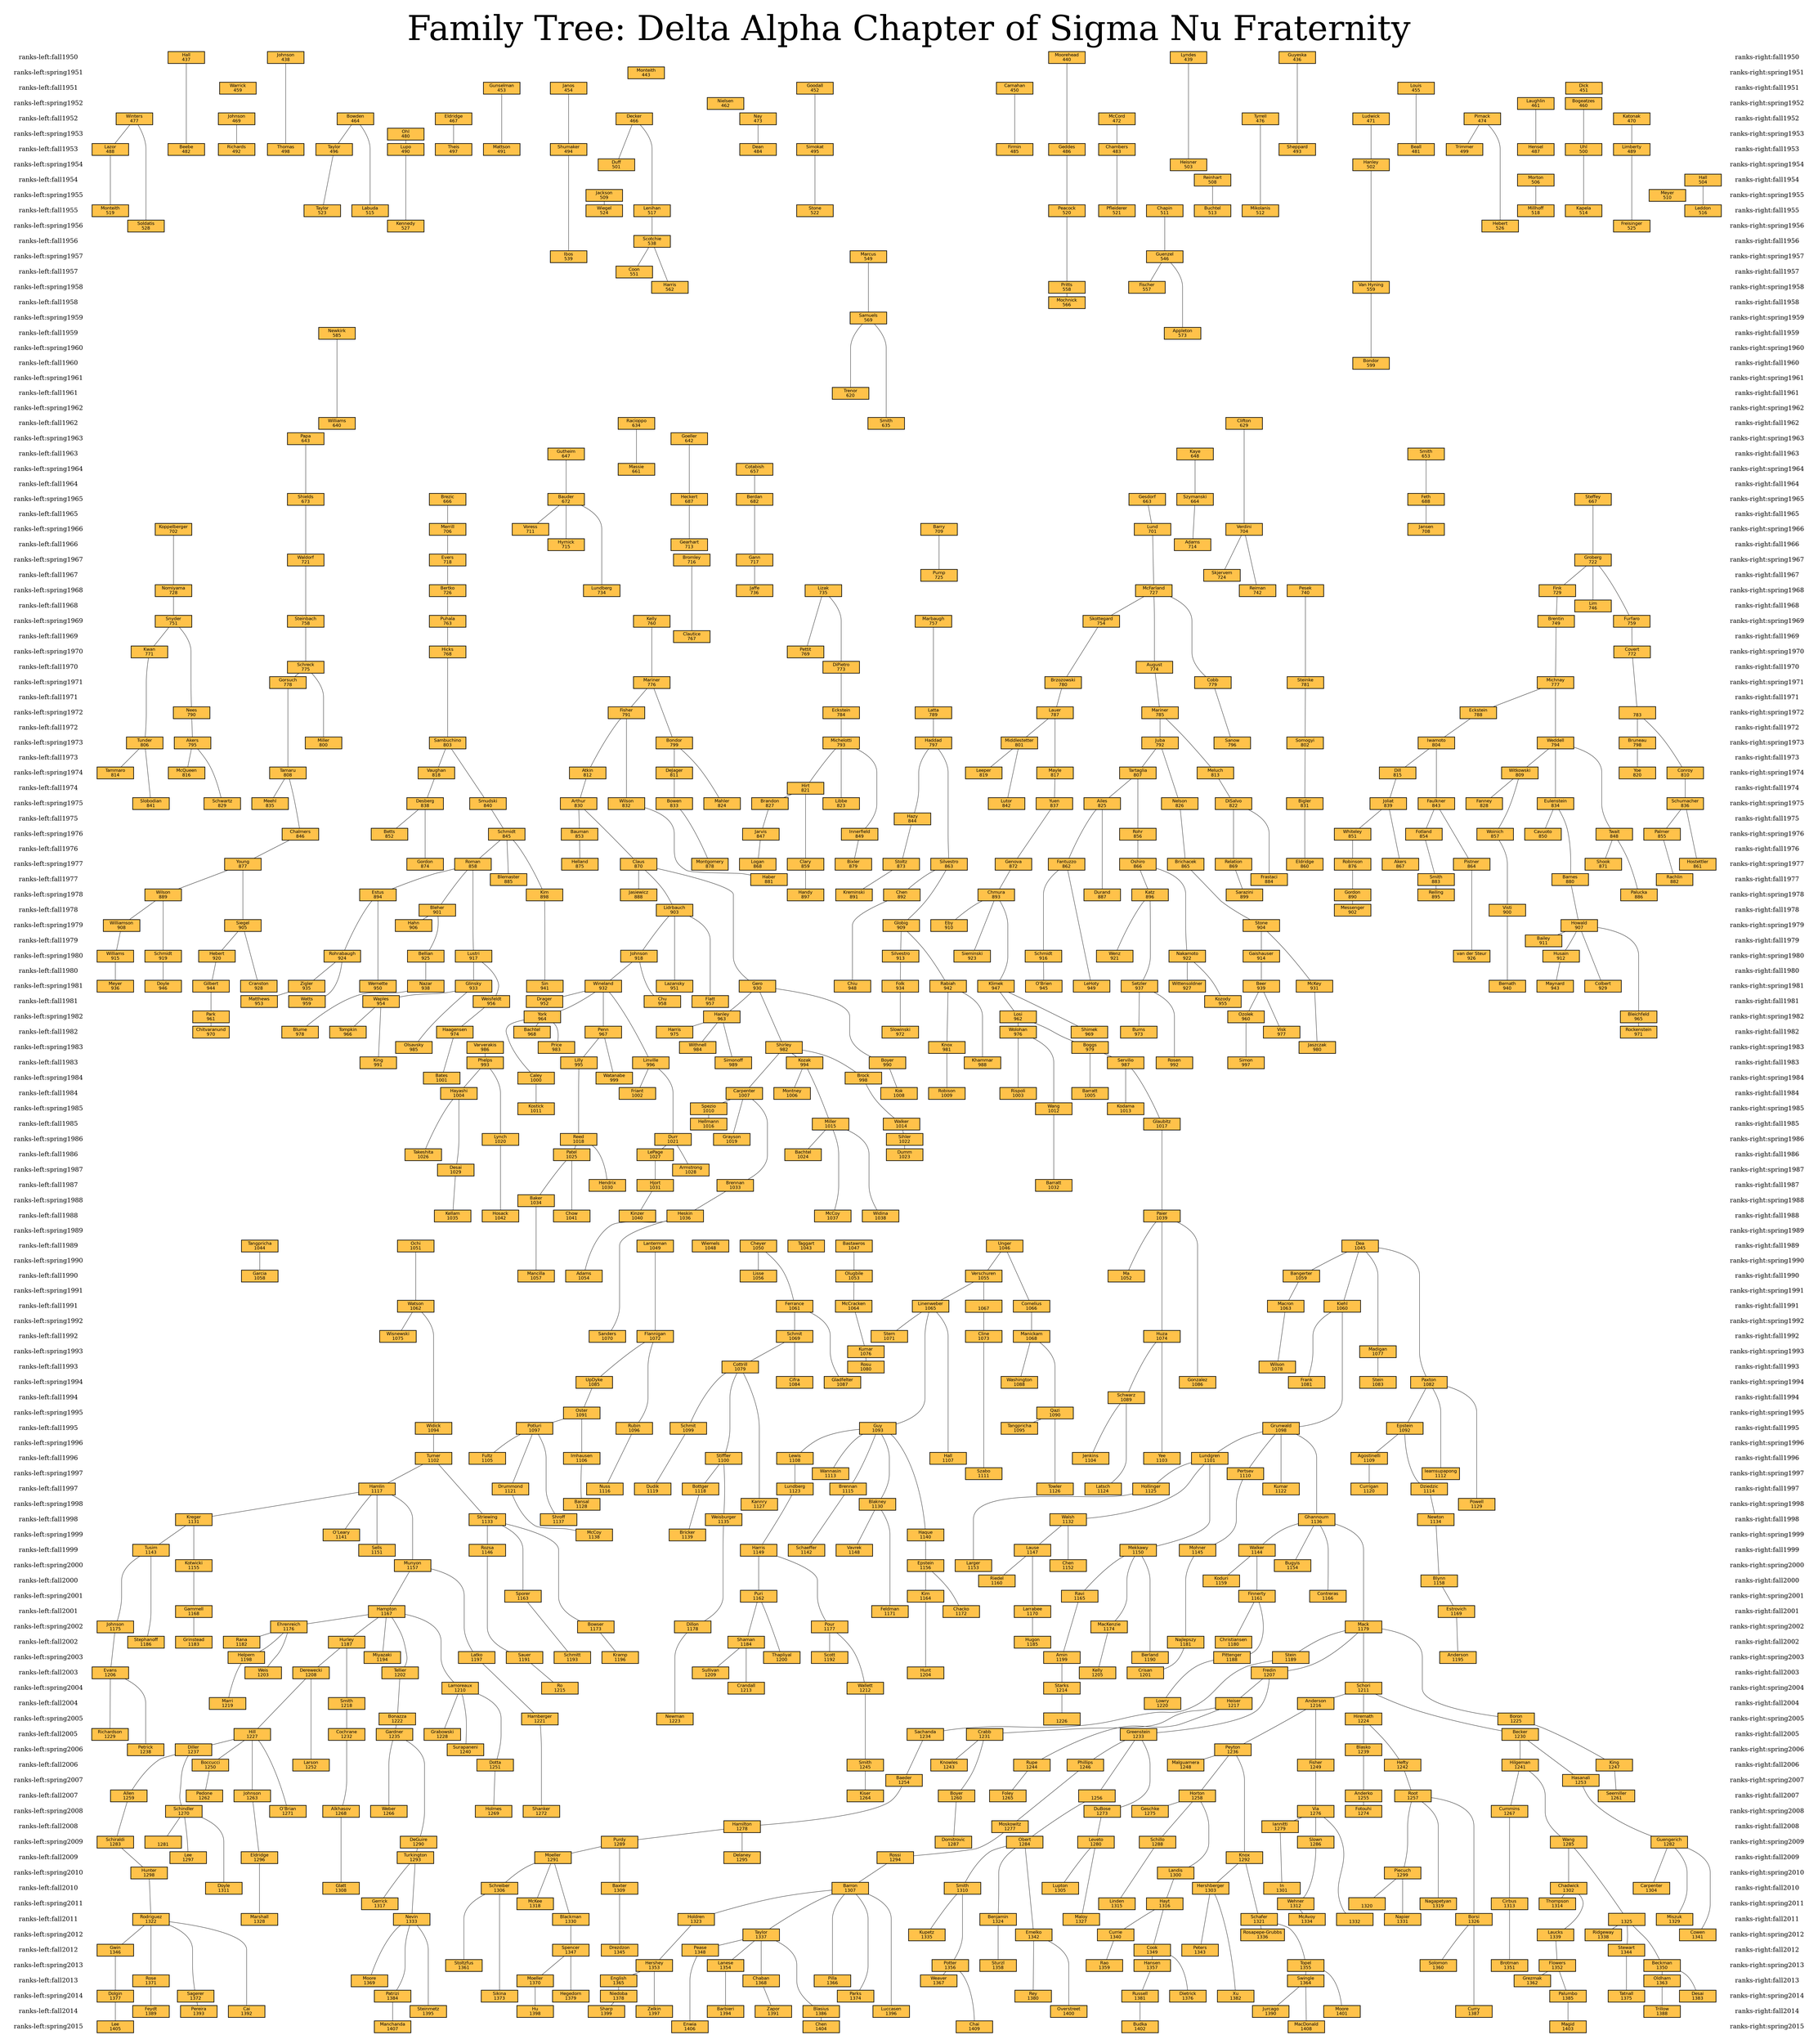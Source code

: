 digraph "family-tree" {
    size=80;
    ratio="compress";
    pad=".5, .5";
    ranksep=0.15;
    nodesep=0.5;
    label="Family Tree: Delta Alpha Chapter of Sigma Nu Fraternity";
    labelloc="t";
    fontsize=110;
    concentrate=False;
    node [style="filled",shape="box",penwidth=2,width=1.63,fontname="dejavu sans"];
    edge [arrowhead="none"];
    subgraph "ranks-left" {
        node [color="none",fontsize=20,fontname="dejavu serif"];
        edge [style="invis"];
        "ranks-left:fall1950";
        "ranks-left:spring1951";
        "ranks-left:fall1951";
        "ranks-left:spring1952";
        "ranks-left:fall1952";
        "ranks-left:spring1953";
        "ranks-left:fall1953";
        "ranks-left:spring1954";
        "ranks-left:fall1954";
        "ranks-left:spring1955";
        "ranks-left:fall1955";
        "ranks-left:spring1956";
        "ranks-left:fall1956";
        "ranks-left:spring1957";
        "ranks-left:fall1957";
        "ranks-left:spring1958";
        "ranks-left:fall1958";
        "ranks-left:spring1959";
        "ranks-left:fall1959";
        "ranks-left:spring1960";
        "ranks-left:fall1960";
        "ranks-left:spring1961";
        "ranks-left:fall1961";
        "ranks-left:spring1962";
        "ranks-left:fall1962";
        "ranks-left:spring1963";
        "ranks-left:fall1963";
        "ranks-left:spring1964";
        "ranks-left:fall1964";
        "ranks-left:spring1965";
        "ranks-left:fall1965";
        "ranks-left:spring1966";
        "ranks-left:fall1966";
        "ranks-left:spring1967";
        "ranks-left:fall1967";
        "ranks-left:spring1968";
        "ranks-left:fall1968";
        "ranks-left:spring1969";
        "ranks-left:fall1969";
        "ranks-left:spring1970";
        "ranks-left:fall1970";
        "ranks-left:spring1971";
        "ranks-left:fall1971";
        "ranks-left:spring1972";
        "ranks-left:fall1972";
        "ranks-left:spring1973";
        "ranks-left:fall1973";
        "ranks-left:spring1974";
        "ranks-left:fall1974";
        "ranks-left:spring1975";
        "ranks-left:fall1975";
        "ranks-left:spring1976";
        "ranks-left:fall1976";
        "ranks-left:spring1977";
        "ranks-left:fall1977";
        "ranks-left:spring1978";
        "ranks-left:fall1978";
        "ranks-left:spring1979";
        "ranks-left:fall1979";
        "ranks-left:spring1980";
        "ranks-left:fall1980";
        "ranks-left:spring1981";
        "ranks-left:fall1981";
        "ranks-left:spring1982";
        "ranks-left:fall1982";
        "ranks-left:spring1983";
        "ranks-left:fall1983";
        "ranks-left:spring1984";
        "ranks-left:fall1984";
        "ranks-left:spring1985";
        "ranks-left:fall1985";
        "ranks-left:spring1986";
        "ranks-left:fall1986";
        "ranks-left:spring1987";
        "ranks-left:fall1987";
        "ranks-left:spring1988";
        "ranks-left:fall1988";
        "ranks-left:spring1989";
        "ranks-left:fall1989";
        "ranks-left:spring1990";
        "ranks-left:fall1990";
        "ranks-left:spring1991";
        "ranks-left:fall1991";
        "ranks-left:spring1992";
        "ranks-left:fall1992";
        "ranks-left:spring1993";
        "ranks-left:fall1993";
        "ranks-left:spring1994";
        "ranks-left:fall1994";
        "ranks-left:spring1995";
        "ranks-left:fall1995";
        "ranks-left:spring1996";
        "ranks-left:fall1996";
        "ranks-left:spring1997";
        "ranks-left:fall1997";
        "ranks-left:spring1998";
        "ranks-left:fall1998";
        "ranks-left:spring1999";
        "ranks-left:fall1999";
        "ranks-left:spring2000";
        "ranks-left:fall2000";
        "ranks-left:spring2001";
        "ranks-left:fall2001";
        "ranks-left:spring2002";
        "ranks-left:fall2002";
        "ranks-left:spring2003";
        "ranks-left:fall2003";
        "ranks-left:spring2004";
        "ranks-left:fall2004";
        "ranks-left:spring2005";
        "ranks-left:fall2005";
        "ranks-left:spring2006";
        "ranks-left:fall2006";
        "ranks-left:spring2007";
        "ranks-left:fall2007";
        "ranks-left:spring2008";
        "ranks-left:fall2008";
        "ranks-left:spring2009";
        "ranks-left:fall2009";
        "ranks-left:spring2010";
        "ranks-left:fall2010";
        "ranks-left:spring2011";
        "ranks-left:fall2011";
        "ranks-left:spring2012";
        "ranks-left:fall2012";
        "ranks-left:spring2013";
        "ranks-left:fall2013";
        "ranks-left:spring2014";
        "ranks-left:fall2014";
        "ranks-left:spring2015";
        "ranks-left:fall1950" -> "ranks-left:spring1951";
        "ranks-left:spring1951" -> "ranks-left:fall1951";
        "ranks-left:fall1951" -> "ranks-left:spring1952";
        "ranks-left:spring1952" -> "ranks-left:fall1952";
        "ranks-left:fall1952" -> "ranks-left:spring1953";
        "ranks-left:spring1953" -> "ranks-left:fall1953";
        "ranks-left:fall1953" -> "ranks-left:spring1954";
        "ranks-left:spring1954" -> "ranks-left:fall1954";
        "ranks-left:fall1954" -> "ranks-left:spring1955";
        "ranks-left:spring1955" -> "ranks-left:fall1955";
        "ranks-left:fall1955" -> "ranks-left:spring1956";
        "ranks-left:spring1956" -> "ranks-left:fall1956";
        "ranks-left:fall1956" -> "ranks-left:spring1957";
        "ranks-left:spring1957" -> "ranks-left:fall1957";
        "ranks-left:fall1957" -> "ranks-left:spring1958";
        "ranks-left:spring1958" -> "ranks-left:fall1958";
        "ranks-left:fall1958" -> "ranks-left:spring1959";
        "ranks-left:spring1959" -> "ranks-left:fall1959";
        "ranks-left:fall1959" -> "ranks-left:spring1960";
        "ranks-left:spring1960" -> "ranks-left:fall1960";
        "ranks-left:fall1960" -> "ranks-left:spring1961";
        "ranks-left:spring1961" -> "ranks-left:fall1961";
        "ranks-left:fall1961" -> "ranks-left:spring1962";
        "ranks-left:spring1962" -> "ranks-left:fall1962";
        "ranks-left:fall1962" -> "ranks-left:spring1963";
        "ranks-left:spring1963" -> "ranks-left:fall1963";
        "ranks-left:fall1963" -> "ranks-left:spring1964";
        "ranks-left:spring1964" -> "ranks-left:fall1964";
        "ranks-left:fall1964" -> "ranks-left:spring1965";
        "ranks-left:spring1965" -> "ranks-left:fall1965";
        "ranks-left:fall1965" -> "ranks-left:spring1966";
        "ranks-left:spring1966" -> "ranks-left:fall1966";
        "ranks-left:fall1966" -> "ranks-left:spring1967";
        "ranks-left:spring1967" -> "ranks-left:fall1967";
        "ranks-left:fall1967" -> "ranks-left:spring1968";
        "ranks-left:spring1968" -> "ranks-left:fall1968";
        "ranks-left:fall1968" -> "ranks-left:spring1969";
        "ranks-left:spring1969" -> "ranks-left:fall1969";
        "ranks-left:fall1969" -> "ranks-left:spring1970";
        "ranks-left:spring1970" -> "ranks-left:fall1970";
        "ranks-left:fall1970" -> "ranks-left:spring1971";
        "ranks-left:spring1971" -> "ranks-left:fall1971";
        "ranks-left:fall1971" -> "ranks-left:spring1972";
        "ranks-left:spring1972" -> "ranks-left:fall1972";
        "ranks-left:fall1972" -> "ranks-left:spring1973";
        "ranks-left:spring1973" -> "ranks-left:fall1973";
        "ranks-left:fall1973" -> "ranks-left:spring1974";
        "ranks-left:spring1974" -> "ranks-left:fall1974";
        "ranks-left:fall1974" -> "ranks-left:spring1975";
        "ranks-left:spring1975" -> "ranks-left:fall1975";
        "ranks-left:fall1975" -> "ranks-left:spring1976";
        "ranks-left:spring1976" -> "ranks-left:fall1976";
        "ranks-left:fall1976" -> "ranks-left:spring1977";
        "ranks-left:spring1977" -> "ranks-left:fall1977";
        "ranks-left:fall1977" -> "ranks-left:spring1978";
        "ranks-left:spring1978" -> "ranks-left:fall1978";
        "ranks-left:fall1978" -> "ranks-left:spring1979";
        "ranks-left:spring1979" -> "ranks-left:fall1979";
        "ranks-left:fall1979" -> "ranks-left:spring1980";
        "ranks-left:spring1980" -> "ranks-left:fall1980";
        "ranks-left:fall1980" -> "ranks-left:spring1981";
        "ranks-left:spring1981" -> "ranks-left:fall1981";
        "ranks-left:fall1981" -> "ranks-left:spring1982";
        "ranks-left:spring1982" -> "ranks-left:fall1982";
        "ranks-left:fall1982" -> "ranks-left:spring1983";
        "ranks-left:spring1983" -> "ranks-left:fall1983";
        "ranks-left:fall1983" -> "ranks-left:spring1984";
        "ranks-left:spring1984" -> "ranks-left:fall1984";
        "ranks-left:fall1984" -> "ranks-left:spring1985";
        "ranks-left:spring1985" -> "ranks-left:fall1985";
        "ranks-left:fall1985" -> "ranks-left:spring1986";
        "ranks-left:spring1986" -> "ranks-left:fall1986";
        "ranks-left:fall1986" -> "ranks-left:spring1987";
        "ranks-left:spring1987" -> "ranks-left:fall1987";
        "ranks-left:fall1987" -> "ranks-left:spring1988";
        "ranks-left:spring1988" -> "ranks-left:fall1988";
        "ranks-left:fall1988" -> "ranks-left:spring1989";
        "ranks-left:spring1989" -> "ranks-left:fall1989";
        "ranks-left:fall1989" -> "ranks-left:spring1990";
        "ranks-left:spring1990" -> "ranks-left:fall1990";
        "ranks-left:fall1990" -> "ranks-left:spring1991";
        "ranks-left:spring1991" -> "ranks-left:fall1991";
        "ranks-left:fall1991" -> "ranks-left:spring1992";
        "ranks-left:spring1992" -> "ranks-left:fall1992";
        "ranks-left:fall1992" -> "ranks-left:spring1993";
        "ranks-left:spring1993" -> "ranks-left:fall1993";
        "ranks-left:fall1993" -> "ranks-left:spring1994";
        "ranks-left:spring1994" -> "ranks-left:fall1994";
        "ranks-left:fall1994" -> "ranks-left:spring1995";
        "ranks-left:spring1995" -> "ranks-left:fall1995";
        "ranks-left:fall1995" -> "ranks-left:spring1996";
        "ranks-left:spring1996" -> "ranks-left:fall1996";
        "ranks-left:fall1996" -> "ranks-left:spring1997";
        "ranks-left:spring1997" -> "ranks-left:fall1997";
        "ranks-left:fall1997" -> "ranks-left:spring1998";
        "ranks-left:spring1998" -> "ranks-left:fall1998";
        "ranks-left:fall1998" -> "ranks-left:spring1999";
        "ranks-left:spring1999" -> "ranks-left:fall1999";
        "ranks-left:fall1999" -> "ranks-left:spring2000";
        "ranks-left:spring2000" -> "ranks-left:fall2000";
        "ranks-left:fall2000" -> "ranks-left:spring2001";
        "ranks-left:spring2001" -> "ranks-left:fall2001";
        "ranks-left:fall2001" -> "ranks-left:spring2002";
        "ranks-left:spring2002" -> "ranks-left:fall2002";
        "ranks-left:fall2002" -> "ranks-left:spring2003";
        "ranks-left:spring2003" -> "ranks-left:fall2003";
        "ranks-left:fall2003" -> "ranks-left:spring2004";
        "ranks-left:spring2004" -> "ranks-left:fall2004";
        "ranks-left:fall2004" -> "ranks-left:spring2005";
        "ranks-left:spring2005" -> "ranks-left:fall2005";
        "ranks-left:fall2005" -> "ranks-left:spring2006";
        "ranks-left:spring2006" -> "ranks-left:fall2006";
        "ranks-left:fall2006" -> "ranks-left:spring2007";
        "ranks-left:spring2007" -> "ranks-left:fall2007";
        "ranks-left:fall2007" -> "ranks-left:spring2008";
        "ranks-left:spring2008" -> "ranks-left:fall2008";
        "ranks-left:fall2008" -> "ranks-left:spring2009";
        "ranks-left:spring2009" -> "ranks-left:fall2009";
        "ranks-left:fall2009" -> "ranks-left:spring2010";
        "ranks-left:spring2010" -> "ranks-left:fall2010";
        "ranks-left:fall2010" -> "ranks-left:spring2011";
        "ranks-left:spring2011" -> "ranks-left:fall2011";
        "ranks-left:fall2011" -> "ranks-left:spring2012";
        "ranks-left:spring2012" -> "ranks-left:fall2012";
        "ranks-left:fall2012" -> "ranks-left:spring2013";
        "ranks-left:spring2013" -> "ranks-left:fall2013";
        "ranks-left:fall2013" -> "ranks-left:spring2014";
        "ranks-left:spring2014" -> "ranks-left:fall2014";
        "ranks-left:fall2014" -> "ranks-left:spring2015";
    }
    subgraph "members" {
        node [fillcolor=".11 .71 1."];
        "702" [label="Koppelberger\n702"];
        "728" [label="Nomiyama\n728"];
        "751" [label="Snyder\n751"];
        "771" [label="Kwan\n771"];
        "790" [label="Nees\n790"];
        "795" [label="Akers\n795"];
        "806" [label="Tunder\n806"];
        "814" [label="Tammaro\n814"];
        "816" [label="McQueen\n816"];
        "829" [label="Schwartz\n829"];
        "841" [label="Slobodian\n841"];
        "477" [label="Winters\n477"];
        "488" [label="Lazor\n488"];
        "519" [label="Monteith\n519"];
        "528" [label="Soldatis\n528"];
        "437" [label="Hall\n437"];
        "482" [label="Beebe\n482"];
        "643" [label="Papa\n643"];
        "673" [label="Shields\n673"];
        "721" [label="Waldorf\n721"];
        "758" [label="Steinbach\n758"];
        "775" [label="Schreck\n775"];
        "778" [label="Gorsuch\n778"];
        "800" [label="Miller\n800"];
        "808" [label="Tamaru\n808"];
        "835" [label="Meehl\n835"];
        "846" [label="Chalmers\n846"];
        "877" [label="Young\n877"];
        "889" [label="Wilson\n889"];
        "905" [label="Siegel\n905"];
        "908" [label="Williamson\n908"];
        "915" [label="Williams\n915"];
        "919" [label="Schmidt\n919"];
        "920" [label="Hebert\n920"];
        "928" [label="Cranston\n928"];
        "936" [label="Meyer\n936"];
        "944" [label="Gilbert\n944"];
        "946" [label="Doyle\n946"];
        "961" [label="Park\n961"];
        "970" [label="Chitvaranund\n970"];
        "459" [label="Warrick\n459"];
        "469" [label="Johnson\n469"];
        "492" [label="Richards\n492"];
        "1044" [label="Tangpricha\n1044"];
        "1058" [label="Garcia\n1058"];
        "438" [label="Johnson\n438"];
        "498" [label="Thomas\n498"];
        "464" [label="Bowden\n464"];
        "496" [label="Taylor\n496"];
        "515" [label="Labuda\n515"];
        "523" [label="Taylor\n523"];
        "480" [label="Ohl\n480"];
        "490" [label="Lupo\n490"];
        "527" [label="Kennedy\n527"];
        "1051" [label="Ochi\n1051"];
        "1062" [label="Watson\n1062"];
        "1075" [label="Wisnewski\n1075"];
        "1094" [label="Widick\n1094"];
        "1102" [label="Turner\n1102"];
        "1117" [label="Hamlin\n1117"];
        "1131" [label="Kreger\n1131"];
        "1133" [label="Striewing\n1133"];
        "1141" [label="O’Leary\n1141"];
        "1143" [label="Tusim\n1143"];
        "1146" [label="Rozsa\n1146"];
        "1151" [label="Sells\n1151"];
        "1155" [label="Kotwicki\n1155"];
        "1157" [label="Munyon\n1157"];
        "1163" [label="Sporer\n1163"];
        "1167" [label="Hampton\n1167"];
        "1168" [label="Gammell\n1168"];
        "1173" [label="Bowser\n1173"];
        "1175" [label="Johnson\n1175"];
        "1176" [label="Ehrenreich\n1176"];
        "1182" [label="Rana\n1182"];
        "1183" [label="Grinstead\n1183"];
        "1186" [label="Stephanoff\n1186"];
        "1187" [label="Hurley\n1187"];
        "1191" [label="Sauer\n1191"];
        "1193" [label="Schmitt\n1193"];
        "1194" [label="Miyazaki\n1194"];
        "1196" [label="Kramp\n1196"];
        "1197" [label="Latko\n1197"];
        "1198" [label="Helpern\n1198"];
        "1202" [label="Tellier\n1202"];
        "1203" [label="Weis\n1203"];
        "1206" [label="Evans\n1206"];
        "1208" [label="Derewecki\n1208"];
        "1210" [label="Lamoreaux\n1210"];
        "1215" [label="Ro\n1215"];
        "1218" [label="Smith\n1218"];
        "1219" [label="Marri\n1219"];
        "1221" [label="Hamberger\n1221"];
        "1222" [label="Bonazza\n1222"];
        "1227" [label="Hill\n1227"];
        "1228" [label="Grabowski\n1228"];
        "1229" [label="Richardson\n1229"];
        "1232" [label="Cochrane\n1232"];
        "1235" [label="Gardner\n1235"];
        "1237" [label="Diller\n1237"];
        "1238" [label="Petrick\n1238"];
        "1240" [label="Surapaneni\n1240"];
        "1250" [label="Boccucci\n1250"];
        "1251" [label="Dotta\n1251"];
        "1252" [label="Larson\n1252"];
        "1259" [label="Allen\n1259"];
        "1262" [label="Pedone\n1262"];
        "1263" [label="Johnson\n1263"];
        "1266" [label="Weber\n1266"];
        "1268" [label="Alkhasov\n1268"];
        "1269" [label="Holmes\n1269"];
        "1270" [label="Schindler\n1270"];
        "1271" [label="O’Brian\n1271"];
        "1272" [label="Shanker\n1272"];
        "1281" [label="\n1281"];
        "1283" [label="Schiraldi\n1283"];
        "1290" [label="DeGuire\n1290"];
        "1293" [label="Turkington\n1293"];
        "1296" [label="Eldridge\n1296"];
        "1297" [label="Lee\n1297"];
        "1298" [label="Hunter\n1298"];
        "1308" [label="Glatt\n1308"];
        "1311" [label="Doyle\n1311"];
        "1317" [label="Gerrick\n1317"];
        "1322" [label="Rodriguez\n1322"];
        "1328" [label="Marshall\n1328"];
        "1333" [label="Nevin\n1333"];
        "1346" [label="Gwin\n1346"];
        "1369" [label="Moore\n1369"];
        "1371" [label="Rose\n1371"];
        "1372" [label="Sagerer\n1372"];
        "1377" [label="Dolgin\n1377"];
        "1384" [label="Patrizi\n1384"];
        "1389" [label="Feydt\n1389"];
        "1392" [label="Cai\n1392"];
        "1393" [label="Pereira\n1393"];
        "1395" [label="Steinmetz\n1395"];
        "1405" [label="Lee\n1405"];
        "1407" [label="Manchanda\n1407"];
        "467" [label="Eldridge\n467"];
        "497" [label="Theis\n497"];
        "1001" [label="Bates\n1001"];
        "666" [label="Brezic\n666"];
        "706" [label="Merrill\n706"];
        "718" [label="Evers\n718"];
        "726" [label="Bertko\n726"];
        "763" [label="Puhala\n763"];
        "768" [label="Hicks\n768"];
        "803" [label="Sambuchino\n803"];
        "818" [label="Vaughan\n818"];
        "838" [label="Desberg\n838"];
        "840" [label="Smudski\n840"];
        "845" [label="Schmidt\n845"];
        "852" [label="Betts\n852"];
        "858" [label="Roman\n858"];
        "874" [label="Gordon\n874"];
        "885" [label="Blemaster\n885"];
        "894" [label="Estus\n894"];
        "898" [label="Kim\n898"];
        "901" [label="Bleher\n901"];
        "906" [label="Hahn\n906"];
        "917" [label="Lustri\n917"];
        "924" [label="Rohrabaugh\n924"];
        "925" [label="Bellian\n925"];
        "933" [label="Glinsky\n933"];
        "935" [label="Zigler\n935"];
        "938" [label="Nazar\n938"];
        "941" [label="Sin\n941"];
        "950" [label="Wernette\n950"];
        "953" [label="Matthews\n953"];
        "954" [label="Waples\n954"];
        "956" [label="Weisfeldt\n956"];
        "959" [label="Watts\n959"];
        "966" [label="Tompkin\n966"];
        "974" [label="Haagensen\n974"];
        "978" [label="Blume\n978"];
        "985" [label="Olsavsky\n985"];
        "991" [label="King\n991"];
        "1004" [label="Hayashi\n1004"];
        "1020" [label="Lynch\n1020"];
        "1026" [label="Takeshita\n1026"];
        "1029" [label="Desai\n1029"];
        "1035" [label="Kellam\n1035"];
        "1042" [label="Hosack\n1042"];
        "986" [label="Varverakis\n986"];
        "993" [label="Phelps\n993"];
        "1000" [label="Caley\n1000"];
        "1002" [label="Friant\n1002"];
        "1006" [label="Montney\n1006"];
        "1007" [label="Carpenter\n1007"];
        "1008" [label="Kok\n1008"];
        "1010" [label="Spezio\n1010"];
        "1011" [label="Kostick\n1011"];
        "1014" [label="Walker\n1014"];
        "1015" [label="Miller\n1015"];
        "1016" [label="Hellmann\n1016"];
        "1018" [label="Reed\n1018"];
        "1019" [label="Grayson\n1019"];
        "1021" [label="Durr\n1021"];
        "1022" [label="Sihler\n1022"];
        "1023" [label="Dumm\n1023"];
        "1024" [label="Bachtel\n1024"];
        "1025" [label="Patel\n1025"];
        "1027" [label="LePage\n1027"];
        "1028" [label="Armstrong\n1028"];
        "1030" [label="Hendrix\n1030"];
        "1031" [label="Hjort\n1031"];
        "1033" [label="Brennan\n1033"];
        "1034" [label="Baker\n1034"];
        "1036" [label="Heskin\n1036"];
        "1037" [label="McCoy\n1037"];
        "1038" [label="Widina\n1038"];
        "1040" [label="Kinzer\n1040"];
        "1041" [label="Chow\n1041"];
        "1054" [label="Adams\n1054"];
        "1057" [label="Mancilla\n1057"];
        "1070" [label="Sanders\n1070"];
        "760" [label="Kelly\n760"];
        "776" [label="Mariner\n776"];
        "791" [label="Fisher\n791"];
        "799" [label="Bondor\n799"];
        "811" [label="DeJager\n811"];
        "812" [label="Atkin\n812"];
        "824" [label="Mahler\n824"];
        "830" [label="Arthur\n830"];
        "832" [label="Wilson\n832"];
        "833" [label="Bowen\n833"];
        "853" [label="Bauman\n853"];
        "870" [label="Claus\n870"];
        "875" [label="Helland\n875"];
        "878" [label="Montgomery\n878"];
        "881" [label="Haber\n881"];
        "888" [label="Jasiewicz\n888"];
        "903" [label="Lidrbauch\n903"];
        "918" [label="Johnson\n918"];
        "930" [label="Gero\n930"];
        "932" [label="Wineland\n932"];
        "951" [label="Lazansky\n951"];
        "952" [label="Drager\n952"];
        "957" [label="Flatt\n957"];
        "958" [label="Chu\n958"];
        "963" [label="Hanley\n963"];
        "964" [label="York\n964"];
        "967" [label="Penn\n967"];
        "968" [label="Bachtel\n968"];
        "975" [label="Harris\n975"];
        "982" [label="Shirley\n982"];
        "983" [label="Price\n983"];
        "984" [label="Withnell\n984"];
        "989" [label="Simonoff\n989"];
        "990" [label="Boyer\n990"];
        "994" [label="Kozak\n994"];
        "995" [label="Lilly\n995"];
        "996" [label="Linville\n996"];
        "998" [label="Brock\n998"];
        "999" [label="Watanabe\n999"];
        "453" [label="Gunselman\n453"];
        "491" [label="Mattson\n491"];
        "647" [label="Gutheim\n647"];
        "672" [label="Bauder\n672"];
        "711" [label="Voress\n711"];
        "715" [label="Hyrnick\n715"];
        "734" [label="Lundberg\n734"];
        "585" [label="Newkirk\n585"];
        "640" [label="Williams\n640"];
        "454" [label="Janos\n454"];
        "494" [label="Shumaker\n494"];
        "539" [label="Ibos\n539"];
        "1049" [label="Lanterman\n1049"];
        "1072" [label="Flannigan\n1072"];
        "1085" [label="UpDyke\n1085"];
        "1091" [label="Oster\n1091"];
        "1096" [label="Rubin\n1096"];
        "1097" [label="Potluri\n1097"];
        "1105" [label="Fultz\n1105"];
        "1106" [label="Imhausen\n1106"];
        "1116" [label="Nuss\n1116"];
        "1121" [label="Drummond\n1121"];
        "1128" [label="Bansal\n1128"];
        "1137" [label="Shroff\n1137"];
        "1138" [label="McCoy\n1138"];
        "634" [label="Racioppo\n634"];
        "661" [label="Massie\n661"];
        "509" [label="Jackson\n509"];
        "524" [label="Wiegel\n524"];
        "1048" [label="Wiemels\n1048"];
        "466" [label="Decker\n466"];
        "501" [label="Duff\n501"];
        "517" [label="Lenihan\n517"];
        "538" [label="Scotchie\n538"];
        "551" [label="Coon\n551"];
        "562" [label="Harris\n562"];
        "443" [label="Monteith\n443"];
        "1050" [label="Cheyer\n1050"];
        "1056" [label="Lisse\n1056"];
        "1061" [label="Ferrance\n1061"];
        "1069" [label="Schmit\n1069"];
        "1079" [label="Cottrill\n1079"];
        "1084" [label="Cifra\n1084"];
        "1087" [label="Gladfelter\n1087"];
        "1099" [label="Schmit\n1099"];
        "1100" [label="Stiffler\n1100"];
        "1118" [label="Bottger\n1118"];
        "1119" [label="Dudik\n1119"];
        "1127" [label="Kannry\n1127"];
        "1135" [label="Weisburger\n1135"];
        "1139" [label="Bricker\n1139"];
        "1178" [label="Dillon\n1178"];
        "1223" [label="Newman\n1223"];
        "462" [label="Nielsen\n462"];
        "716" [label="Bromley\n716"];
        "767" [label="Clautice\n767"];
        "549" [label="Marcus\n549"];
        "569" [label="Samuels\n569"];
        "620" [label="Trenor\n620"];
        "635" [label="Smith\n635"];
        "473" [label="Nay\n473"];
        "484" [label="Dean\n484"];
        "642" [label="Goeller\n642"];
        "687" [label="Heckert\n687"];
        "713" [label="Gearhart\n713"];
        "452" [label="Goodall\n452"];
        "495" [label="Simokat\n495"];
        "522" [label="Stone\n522"];
        "450" [label="Carnahan\n450"];
        "485" [label="Firmin\n485"];
        "440" [label="Moorehead\n440"];
        "486" [label="Geddes\n486"];
        "520" [label="Peacock\n520"];
        "558" [label="Pritts\n558"];
        "566" [label="Mochnick\n566"];
        "472" [label="McCord\n472"];
        "483" [label="Chambers\n483"];
        "521" [label="Pfleiderer\n521"];
        "439" [label="Lyndes\n439"];
        "503" [label="Heisner\n503"];
        "511" [label="Chapin\n511"];
        "546" [label="Guenzel\n546"];
        "557" [label="Fischer\n557"];
        "573" [label="Appleton\n573"];
        "657" [label="Cotabish\n657"];
        "682" [label="Berdan\n682"];
        "717" [label="Gann\n717"];
        "736" [label="Jaffe\n736"];
        "508" [label="Reinhart\n508"];
        "513" [label="Buchtel\n513"];
        "1043" [label="Taggart\n1043"];
        "709" [label="Barry\n709"];
        "725" [label="Pump\n725"];
        "1047" [label="Bastawros\n1047"];
        "1053" [label="Olugbile\n1053"];
        "1064" [label="McCracken\n1064"];
        "1076" [label="Kumar\n1076"];
        "1080" [label="Rosu\n1080"];
        "1046" [label="Unger\n1046"];
        "1055" [label="Verschuren\n1055"];
        "1065" [label="Linenweber\n1065"];
        "1066" [label="Cornelius\n1066"];
        "1067" [label="\n1067"];
        "1068" [label="Manickam\n1068"];
        "1071" [label="Stern\n1071"];
        "1073" [label="Cline\n1073"];
        "1088" [label="Washington\n1088"];
        "1090" [label="Qazi\n1090"];
        "1093" [label="Guy\n1093"];
        "1095" [label="Tangpricha\n1095"];
        "1107" [label="Hall\n1107"];
        "1108" [label="Lewis\n1108"];
        "1111" [label="Szabo\n1111"];
        "1113" [label="Wannasin\n1113"];
        "1115" [label="Brennan\n1115"];
        "1123" [label="Lundberg\n1123"];
        "1126" [label="Towler\n1126"];
        "1130" [label="Blakney\n1130"];
        "1140" [label="Haque\n1140"];
        "1142" [label="Schaeffer\n1142"];
        "1148" [label="Vavrek\n1148"];
        "1149" [label="Harris\n1149"];
        "1156" [label="Epstein\n1156"];
        "1162" [label="Puri\n1162"];
        "1164" [label="Kim\n1164"];
        "1171" [label="Feldman\n1171"];
        "1172" [label="Chacko\n1172"];
        "1177" [label="Pour\n1177"];
        "1184" [label="Shaman\n1184"];
        "1192" [label="Scott\n1192"];
        "1200" [label="Thapliyal\n1200"];
        "1204" [label="Hunt\n1204"];
        "1209" [label="Sullivan\n1209"];
        "1212" [label="Wallett\n1212"];
        "1213" [label="Crandall\n1213"];
        "1245" [label="Smith\n1245"];
        "1264" [label="Kiser\n1264"];
        "476" [label="Tyrrell\n476"];
        "512" [label="Mikolanis\n512"];
        "436" [label="Guyeska\n436"];
        "493" [label="Sheppard\n493"];
        "735" [label="Lizak\n735"];
        "769" [label="Pettit\n769"];
        "773" [label="DiPietro\n773"];
        "784" [label="Eckstein\n784"];
        "793" [label="Michelotti\n793"];
        "821" [label="Hirt\n821"];
        "823" [label="Libbe\n823"];
        "827" [label="Brandon\n827"];
        "847" [label="Jarvis\n847"];
        "849" [label="Innerfield\n849"];
        "859" [label="Clary\n859"];
        "868" [label="Logan\n868"];
        "879" [label="Bixler\n879"];
        "897" [label="Handy\n897"];
        "471" [label="Ludwick\n471"];
        "502" [label="Hanley\n502"];
        "559" [label="Van Hyning\n559"];
        "599" [label="Bondor\n599"];
        "1009" [label="Robison\n1009"];
        "757" [label="Marbaugh\n757"];
        "789" [label="Latta\n789"];
        "797" [label="Haddad\n797"];
        "844" [label="Hazy\n844"];
        "863" [label="Silvestro\n863"];
        "873" [label="Stoltz\n873"];
        "891" [label="Kreminski\n891"];
        "892" [label="Chen\n892"];
        "909" [label="Globig\n909"];
        "913" [label="Silvestro\n913"];
        "934" [label="Folk\n934"];
        "942" [label="Rabiah\n942"];
        "948" [label="Chiu\n948"];
        "972" [label="Slowinski\n972"];
        "981" [label="Knox\n981"];
        "988" [label="Khammar\n988"];
        "1003" [label="Rispoli\n1003"];
        "1005" [label="Barratt\n1005"];
        "1012" [label="Wang\n1012"];
        "1013" [label="Kodama\n1013"];
        "1017" [label="Glaubitz\n1017"];
        "1032" [label="Barratt\n1032"];
        "1039" [label="Paier\n1039"];
        "1052" [label="Ma\n1052"];
        "1074" [label="Huza\n1074"];
        "1086" [label="Gonzalez\n1086"];
        "1089" [label="Schwarz\n1089"];
        "1103" [label="Yee\n1103"];
        "1104" [label="Jenkins\n1104"];
        "1124" [label="Latsch\n1124"];
        "663" [label="Gesdorf\n663"];
        "701" [label="Lund\n701"];
        "727" [label="McFarland\n727"];
        "754" [label="Skottegard\n754"];
        "774" [label="August\n774"];
        "779" [label="Cobb\n779"];
        "780" [label="Brzozowski\n780"];
        "785" [label="Mariner\n785"];
        "787" [label="Lauer\n787"];
        "792" [label="Juba\n792"];
        "796" [label="Sanow\n796"];
        "801" [label="Middlestetter\n801"];
        "807" [label="Tartaglia\n807"];
        "813" [label="Meluch\n813"];
        "817" [label="Mayle\n817"];
        "819" [label="Leeper\n819"];
        "822" [label="DiSalvo\n822"];
        "825" [label="Ailes\n825"];
        "826" [label="Nelson\n826"];
        "837" [label="Yuen\n837"];
        "842" [label="Lutor\n842"];
        "856" [label="Rohr\n856"];
        "862" [label="Fantuzzo\n862"];
        "865" [label="Brichacek\n865"];
        "866" [label="Oshiro\n866"];
        "869" [label="Relation\n869"];
        "872" [label="Genova\n872"];
        "884" [label="Frastaci\n884"];
        "887" [label="Durand\n887"];
        "893" [label="Chmura\n893"];
        "896" [label="Katz\n896"];
        "899" [label="Sarazini\n899"];
        "904" [label="Stone\n904"];
        "910" [label="Eby\n910"];
        "914" [label="Gaishauser\n914"];
        "916" [label="Schmidt\n916"];
        "921" [label="Wenz\n921"];
        "922" [label="Nakamoto\n922"];
        "923" [label="Sieminski\n923"];
        "927" [label="Wittensoldner\n927"];
        "931" [label="McKey\n931"];
        "937" [label="Setzler\n937"];
        "939" [label="Beer\n939"];
        "945" [label="O'Brien\n945"];
        "947" [label="Klimek\n947"];
        "949" [label="LeHoty\n949"];
        "955" [label="Kozody\n955"];
        "960" [label="Ozolek\n960"];
        "962" [label="Losi\n962"];
        "969" [label="Shimek\n969"];
        "973" [label="Burns\n973"];
        "976" [label="Wolohan\n976"];
        "977" [label="Visk\n977"];
        "979" [label="Boggs\n979"];
        "980" [label="Jaszczak\n980"];
        "987" [label="Servilio\n987"];
        "992" [label="Rosen\n992"];
        "997" [label="Simon\n997"];
        "648" [label="Kaye\n648"];
        "664" [label="Szymanski\n664"];
        "714" [label="Adams\n714"];
        "629" [label="Clifton\n629"];
        "704" [label="Verdini\n704"];
        "724" [label="Skjervem\n724"];
        "742" [label="Reiman\n742"];
        "455" [label="Louis\n455"];
        "481" [label="Beall\n481"];
        "740" [label="Pesek\n740"];
        "781" [label="Steinke\n781"];
        "802" [label="Somogyi\n802"];
        "831" [label="Bigler\n831"];
        "860" [label="Eldridge\n860"];
        "474" [label="Pirnack\n474"];
        "499" [label="Trimmer\n499"];
        "526" [label="Hebert\n526"];
        "506" [label="Morton\n506"];
        "518" [label="Millhoff\n518"];
        "1045" [label="Dea\n1045"];
        "1059" [label="Bangerter\n1059"];
        "1060" [label="Kiehl\n1060"];
        "1063" [label="Macron\n1063"];
        "1077" [label="Madigan\n1077"];
        "1078" [label="Wilson\n1078"];
        "1081" [label="Frank\n1081"];
        "1082" [label="Paxton\n1082"];
        "1083" [label="Stein\n1083"];
        "1092" [label="Epstein\n1092"];
        "1098" [label="Grunwald\n1098"];
        "1101" [label="Lundgren\n1101"];
        "1109" [label="Agostinelli\n1109"];
        "1110" [label="Pertsev\n1110"];
        "1112" [label="Ieamsupapong\n1112"];
        "1114" [label="Dziedzic\n1114"];
        "1120" [label="Currigan\n1120"];
        "1122" [label="Kumar\n1122"];
        "1125" [label="Hollinger\n1125"];
        "1129" [label="Powell\n1129"];
        "1132" [label="Walsh\n1132"];
        "1134" [label="Newton\n1134"];
        "1136" [label="Ghannoum\n1136"];
        "1144" [label="Walker\n1144"];
        "1145" [label="Mohner\n1145"];
        "1147" [label="Lause\n1147"];
        "1150" [label="Mekkawy\n1150"];
        "1152" [label="Chen\n1152"];
        "1153" [label="Larger\n1153"];
        "1154" [label="Bugyis\n1154"];
        "1158" [label="Blynn\n1158"];
        "1159" [label="Koduri\n1159"];
        "1160" [label="Riedel\n1160"];
        "1161" [label="Finnerty\n1161"];
        "1165" [label="Ravi\n1165"];
        "1166" [label="Contreras\n1166"];
        "1169" [label="Estrovich\n1169"];
        "1170" [label="Larrabee\n1170"];
        "1174" [label="MacKenzie\n1174"];
        "1179" [label="Mack\n1179"];
        "1180" [label="Christiansen\n1180"];
        "1181" [label="Najlepszy\n1181"];
        "1185" [label="Hugon\n1185"];
        "1188" [label="Pittenger\n1188"];
        "1189" [label="Stein\n1189"];
        "1190" [label="Berland\n1190"];
        "1195" [label="Anderson\n1195"];
        "1199" [label="Amin\n1199"];
        "1201" [label="Crisan\n1201"];
        "1205" [label="Kelly\n1205"];
        "1207" [label="Fredin\n1207"];
        "1211" [label="Schori\n1211"];
        "1214" [label="Starks\n1214"];
        "1216" [label="Anderson\n1216"];
        "1217" [label="Heiser\n1217"];
        "1220" [label="Lowry\n1220"];
        "1224" [label="Hiremath\n1224"];
        "1225" [label="Boron\n1225"];
        "1226" [label="\n1226"];
        "1230" [label="Becker\n1230"];
        "1231" [label="Crabb\n1231"];
        "1233" [label="Greenstein\n1233"];
        "1234" [label="Sachanda\n1234"];
        "1236" [label="Peyton\n1236"];
        "1239" [label="Blasko\n1239"];
        "1241" [label="Hilgeman\n1241"];
        "1242" [label="Hefty\n1242"];
        "1243" [label="Knowles\n1243"];
        "1244" [label="Rupe\n1244"];
        "1246" [label="Phillips\n1246"];
        "1247" [label="King\n1247"];
        "1248" [label="Malguarnera\n1248"];
        "1249" [label="Fisher\n1249"];
        "1253" [label="Hasanali\n1253"];
        "1254" [label="Baeder\n1254"];
        "1255" [label="Anderko\n1255"];
        "1256" [label="\n1256"];
        "1257" [label="Root\n1257"];
        "1258" [label="Horton\n1258"];
        "1260" [label="Boyer\n1260"];
        "1261" [label="Seemiller\n1261"];
        "1265" [label="Foley\n1265"];
        "1267" [label="Cummins\n1267"];
        "1273" [label="DuBose\n1273"];
        "1274" [label="Fotouhi\n1274"];
        "1275" [label="Geschke\n1275"];
        "1276" [label="Via\n1276"];
        "1277" [label="Moskowitz\n1277"];
        "1278" [label="Hamilton\n1278"];
        "1279" [label="Iannitti\n1279"];
        "1280" [label="Leveto\n1280"];
        "1282" [label="Guengerich\n1282"];
        "1284" [label="Obert\n1284"];
        "1285" [label="Wang\n1285"];
        "1286" [label="Slown\n1286"];
        "1287" [label="Domitrovic\n1287"];
        "1288" [label="Schillo\n1288"];
        "1289" [label="Purdy\n1289"];
        "1291" [label="Moeller\n1291"];
        "1292" [label="Knox\n1292"];
        "1294" [label="Rossi\n1294"];
        "1295" [label="Delaney\n1295"];
        "1299" [label="Piecuch\n1299"];
        "1300" [label="Landis\n1300"];
        "1301" [label="In\n1301"];
        "1302" [label="Chadwick\n1302"];
        "1303" [label="Hershberger\n1303"];
        "1304" [label="Carpenter\n1304"];
        "1305" [label="Lupton\n1305"];
        "1306" [label="Schreiber\n1306"];
        "1307" [label="Barron\n1307"];
        "1309" [label="Baxter\n1309"];
        "1310" [label="Smith\n1310"];
        "1312" [label="Wehner\n1312"];
        "1313" [label="Cirbus\n1313"];
        "1314" [label="Thompson\n1314"];
        "1315" [label="Linden\n1315"];
        "1316" [label="Hayt\n1316"];
        "1318" [label="McKee\n1318"];
        "1319" [label="Nagapetyan\n1319"];
        "1320" [label="\n1320"];
        "1321" [label="Schafer\n1321"];
        "1323" [label="Holdren\n1323"];
        "1324" [label="Benjamin\n1324"];
        "1325" [label="\n1325"];
        "1326" [label="Borsi\n1326"];
        "1327" [label="Maloy\n1327"];
        "1329" [label="Miszuk\n1329"];
        "1330" [label="Blackman\n1330"];
        "1331" [label="Napier\n1331"];
        "1332" [label="\n1332"];
        "1334" [label="McAvoy\n1334"];
        "1335" [label="Kupetz\n1335"];
        "1336" [label="Rosapepe-Grubbs\n1336"];
        "1337" [label="Taylor\n1337"];
        "1338" [label="Ridgeway\n1338"];
        "1339" [label="Laucks\n1339"];
        "1340" [label="Currie\n1340"];
        "1341" [label="Cowen\n1341"];
        "1342" [label="Emelko\n1342"];
        "1343" [label="Peters\n1343"];
        "1344" [label="Stewart\n1344"];
        "1345" [label="Drezdzon\n1345"];
        "1347" [label="Spencer\n1347"];
        "1348" [label="Pease\n1348"];
        "1349" [label="Cook\n1349"];
        "1350" [label="Beckman\n1350"];
        "1351" [label="Brotman\n1351"];
        "1352" [label="Flowers\n1352"];
        "1353" [label="Hershey\n1353"];
        "1354" [label="Lanese\n1354"];
        "1355" [label="Topel\n1355"];
        "1356" [label="Potter\n1356"];
        "1357" [label="Hansen\n1357"];
        "1358" [label="Sturzl\n1358"];
        "1359" [label="Rao\n1359"];
        "1360" [label="Solomon\n1360"];
        "1361" [label="Stoltzfus\n1361"];
        "1362" [label="Grezmak\n1362"];
        "1363" [label="Oldham\n1363"];
        "1364" [label="Swingle\n1364"];
        "1365" [label="English\n1365"];
        "1366" [label="Pilla\n1366"];
        "1367" [label="Weaver\n1367"];
        "1368" [label="Chaban\n1368"];
        "1370" [label="Moeller\n1370"];
        "1373" [label="Sikina\n1373"];
        "1374" [label="Parks\n1374"];
        "1375" [label="Tatnall\n1375"];
        "1376" [label="Dietrick\n1376"];
        "1378" [label="Niedoba\n1378"];
        "1379" [label="Hegedorn\n1379"];
        "1380" [label="Rey\n1380"];
        "1381" [label="Russell\n1381"];
        "1382" [label="Xu\n1382"];
        "1383" [label="Desai\n1383"];
        "1385" [label="Palumbo\n1385"];
        "1386" [label="Blasius\n1386"];
        "1387" [label="Curry\n1387"];
        "1388" [label="Trillow\n1388"];
        "1390" [label="Jurcago\n1390"];
        "1391" [label="Zapor\n1391"];
        "1394" [label="Barbieri\n1394"];
        "1396" [label="Luccasen\n1396"];
        "1397" [label="Zelkin\n1397"];
        "1398" [label="Hu\n1398"];
        "1399" [label="Sharp\n1399"];
        "1400" [label="Overstreet\n1400"];
        "1401" [label="Moore\n1401"];
        "1402" [label="Budka\n1402"];
        "1403" [label="Magid\n1403"];
        "1404" [label="Chen\n1404"];
        "1406" [label="Enwia\n1406"];
        "1408" [label="MacDonald\n1408"];
        "1409" [label="Chai\n1409"];
        "653" [label="Smith\n653"];
        "688" [label="Feth\n688"];
        "708" [label="Jansen\n708"];
        "461" [label="Laughlin\n461"];
        "487" [label="Hensel\n487"];
        "451" [label="Dick\n451"];
        "460" [label="Bogeatzes\n460"];
        "500" [label="Uhl\n500"];
        "514" [label="Kapela\n514"];
        "470" [label="Katonak\n470"];
        "489" [label="Limberty\n489"];
        "525" [label="Freisinger\n525"];
        "510" [label="Meyer\n510"];
        "504" [label="Hall\n504"];
        "516" [label="Leddon\n516"];
        "667" [label="Steffey\n667"];
        "722" [label="Groberg\n722"];
        "729" [label="Fink\n729"];
        "746" [label="Lim\n746"];
        "749" [label="Brentin\n749"];
        "759" [label="Furfaro\n759"];
        "772" [label="Covert\n772"];
        "777" [label="Michnay\n777"];
        "783" [label="\n783"];
        "788" [label="Eckstein\n788"];
        "794" [label="Weddell\n794"];
        "798" [label="Bruneau\n798"];
        "804" [label="Iwamoto\n804"];
        "809" [label="Witkowski\n809"];
        "810" [label="Conroy\n810"];
        "815" [label="Dill\n815"];
        "820" [label="Yoe\n820"];
        "828" [label="Fanney\n828"];
        "834" [label="Eulenstein\n834"];
        "836" [label="Schumacher\n836"];
        "839" [label="Joliat\n839"];
        "843" [label="Faulkner\n843"];
        "848" [label="Twait\n848"];
        "850" [label="Cavuoto\n850"];
        "851" [label="Whiteley\n851"];
        "854" [label="Fotland\n854"];
        "855" [label="Palmer\n855"];
        "857" [label="Woinich\n857"];
        "861" [label="Hostettler\n861"];
        "864" [label="Pistner\n864"];
        "867" [label="Akers\n867"];
        "871" [label="Shook\n871"];
        "876" [label="Robinson\n876"];
        "880" [label="Barnes\n880"];
        "882" [label="Rachlin\n882"];
        "883" [label="Smith\n883"];
        "886" [label="Palucka\n886"];
        "890" [label="Gordon\n890"];
        "895" [label="Reiling\n895"];
        "900" [label="Visti\n900"];
        "902" [label="Messenger\n902"];
        "907" [label="Howald\n907"];
        "911" [label="Bailey\n911"];
        "912" [label="Husain\n912"];
        "926" [label="van der Steur\n926"];
        "929" [label="Colbert\n929"];
        "940" [label="Bernath\n940"];
        "943" [label="Maynard\n943"];
        "965" [label="Bleichfeld\n965"];
        "971" [label="Rockenstein\n971"];
        "1000" -> "1011";
        "1004" -> "1026";
        "1004" -> "1029";
        "1007" -> "1010";
        "1007" -> "1019";
        "1007" -> "1033";
        "1010" -> "1016";
        "1012" -> "1032";
        "1014" -> "1022";
        "1015" -> "1024";
        "1015" -> "1037";
        "1015" -> "1038";
        "1017" -> "1039";
        "1018" -> "1025";
        "1018" -> "1030";
        "1020" -> "1042";
        "1021" -> "1027";
        "1021" -> "1028";
        "1022" -> "1023";
        "1025" -> "1034";
        "1025" -> "1041";
        "1027" -> "1031";
        "1029" -> "1035";
        "1031" -> "1040";
        "1033" -> "1036";
        "1034" -> "1057";
        "1036" -> "1054";
        "1036" -> "1070";
        "1039" -> "1052";
        "1039" -> "1074";
        "1039" -> "1086";
        "1044" -> "1058";
        "1045" -> "1059";
        "1045" -> "1060";
        "1045" -> "1077";
        "1045" -> "1082";
        "1046" -> "1055";
        "1046" -> "1066";
        "1047" -> "1053";
        "1049" -> "1072";
        "1050" -> "1056";
        "1050" -> "1061";
        "1051" -> "1062";
        "1053" -> "1064";
        "1055" -> "1065";
        "1055" -> "1067";
        "1059" -> "1063";
        "1060" -> "1081";
        "1060" -> "1098";
        "1061" -> "1069";
        "1061" -> "1087";
        "1062" -> "1075";
        "1062" -> "1094";
        "1063" -> "1078";
        "1064" -> "1076";
        "1065" -> "1071";
        "1065" -> "1093";
        "1065" -> "1107";
        "1066" -> "1068";
        "1067" -> "1073";
        "1068" -> "1088";
        "1068" -> "1090";
        "1069" -> "1079";
        "1069" -> "1084";
        "1072" -> "1085";
        "1072" -> "1096";
        "1073" -> "1111";
        "1074" -> "1089";
        "1074" -> "1103";
        "1076" -> "1080";
        "1077" -> "1083";
        "1079" -> "1099";
        "1079" -> "1100";
        "1079" -> "1127";
        "1082" -> "1092";
        "1082" -> "1112";
        "1082" -> "1129";
        "1085" -> "1091";
        "1089" -> "1104";
        "1089" -> "1124";
        "1090" -> "1095";
        "1090" -> "1126";
        "1091" -> "1097";
        "1091" -> "1106";
        "1092" -> "1109";
        "1092" -> "1114";
        "1093" -> "1108";
        "1093" -> "1113";
        "1093" -> "1115";
        "1093" -> "1130";
        "1093" -> "1140";
        "1094" -> "1102";
        "1096" -> "1116";
        "1097" -> "1105";
        "1097" -> "1121";
        "1097" -> "1137";
        "1098" -> "1101";
        "1098" -> "1110";
        "1098" -> "1122";
        "1098" -> "1136";
        "1099" -> "1119";
        "1100" -> "1118";
        "1100" -> "1135";
        "1101" -> "1125";
        "1101" -> "1132";
        "1101" -> "1150";
        "1102" -> "1117";
        "1102" -> "1133";
        "1106" -> "1128";
        "1108" -> "1123";
        "1109" -> "1120";
        "1110" -> "1145";
        "1114" -> "1134";
        "1115" -> "1142";
        "1117" -> "1131";
        "1117" -> "1141";
        "1117" -> "1151";
        "1117" -> "1157";
        "1118" -> "1139";
        "1121" -> "1138";
        "1123" -> "1149";
        "1125" -> "1153";
        "1130" -> "1148";
        "1130" -> "1171";
        "1131" -> "1143";
        "1131" -> "1155";
        "1132" -> "1147";
        "1132" -> "1152";
        "1133" -> "1146";
        "1133" -> "1163";
        "1133" -> "1173";
        "1134" -> "1158";
        "1135" -> "1178";
        "1136" -> "1144";
        "1136" -> "1154";
        "1136" -> "1166";
        "1136" -> "1179";
        "1140" -> "1156";
        "1143" -> "1175";
        "1143" -> "1186";
        "1144" -> "1159";
        "1144" -> "1161";
        "1145" -> "1181";
        "1146" -> "1191";
        "1147" -> "1160";
        "1147" -> "1170";
        "1149" -> "1162";
        "1149" -> "1177";
        "1150" -> "1165";
        "1150" -> "1174";
        "1150" -> "1190";
        "1155" -> "1168";
        "1156" -> "1164";
        "1156" -> "1172";
        "1157" -> "1167";
        "1157" -> "1197";
        "1158" -> "1169";
        "1161" -> "1180";
        "1161" -> "1188";
        "1162" -> "1184";
        "1162" -> "1200";
        "1163" -> "1193";
        "1164" -> "1204";
        "1165" -> "1199";
        "1167" -> "1176";
        "1167" -> "1187";
        "1167" -> "1194";
        "1167" -> "1202";
        "1167" -> "1210";
        "1168" -> "1183";
        "1169" -> "1195";
        "1170" -> "1185";
        "1173" -> "1196";
        "1174" -> "1205";
        "1175" -> "1206";
        "1176" -> "1182";
        "1176" -> "1198";
        "1176" -> "1203";
        "1177" -> "1192";
        "1177" -> "1212";
        "1178" -> "1223";
        "1179" -> "1189";
        "1179" -> "1207";
        "1179" -> "1211";
        "1179" -> "1225";
        "1181" -> "1201";
        "1184" -> "1209";
        "1184" -> "1213";
        "1187" -> "1208";
        "1187" -> "1218";
        "1188" -> "1220";
        "1189" -> "1234";
        "1191" -> "1215";
        "1197" -> "1221";
        "1198" -> "1219";
        "1199" -> "1214";
        "1202" -> "1222";
        "1206" -> "1229";
        "1206" -> "1238";
        "1207" -> "1217";
        "1207" -> "1233";
        "1208" -> "1227";
        "1208" -> "1252";
        "1210" -> "1228";
        "1210" -> "1240";
        "1210" -> "1251";
        "1211" -> "1216";
        "1211" -> "1224";
        "1211" -> "1230";
        "1212" -> "1245";
        "1214" -> "1226";
        "1216" -> "1236";
        "1216" -> "1249";
        "1217" -> "1231";
        "1217" -> "1244";
        "1218" -> "1232";
        "1221" -> "1272";
        "1222" -> "1235";
        "1224" -> "1239";
        "1224" -> "1242";
        "1225" -> "1247";
        "1227" -> "1237";
        "1227" -> "1250";
        "1227" -> "1263";
        "1227" -> "1271";
        "1230" -> "1241";
        "1230" -> "1253";
        "1231" -> "1243";
        "1231" -> "1260";
        "1232" -> "1268";
        "1233" -> "1246";
        "1233" -> "1256";
        "1233" -> "1273";
        "1234" -> "1254";
        "1235" -> "1266";
        "1235" -> "1290";
        "1236" -> "1248";
        "1236" -> "1258";
        "1236" -> "1292";
        "1237" -> "1259";
        "1237" -> "1270";
        "1239" -> "1255";
        "1241" -> "1267";
        "1241" -> "1285";
        "1242" -> "1257";
        "1244" -> "1265";
        "1245" -> "1264";
        "1246" -> "1277";
        "1247" -> "1261";
        "1249" -> "1276";
        "1250" -> "1262";
        "1251" -> "1269";
        "1253" -> "1282";
        "1254" -> "1278";
        "1255" -> "1274";
        "1256" -> "1284";
        "1257" -> "1299";
        "1257" -> "1319";
        "1257" -> "1326";
        "1258" -> "1275";
        "1258" -> "1288";
        "1258" -> "1300";
        "1259" -> "1283";
        "1260" -> "1287";
        "1263" -> "1296";
        "1267" -> "1313";
        "1268" -> "1308";
        "1270" -> "1281";
        "1270" -> "1297";
        "1270" -> "1311";
        "1273" -> "1280";
        "1276" -> "1279";
        "1276" -> "1286";
        "1276" -> "1332";
        "1277" -> "1294";
        "1278" -> "1289";
        "1278" -> "1295";
        "1279" -> "1301";
        "1280" -> "1305";
        "1280" -> "1327";
        "1282" -> "1304";
        "1282" -> "1329";
        "1282" -> "1341";
        "1283" -> "1298";
        "1284" -> "1310";
        "1284" -> "1324";
        "1284" -> "1342";
        "1285" -> "1302";
        "1285" -> "1325";
        "1286" -> "1312";
        "1288" -> "1315";
        "1289" -> "1291";
        "1289" -> "1309";
        "1290" -> "1293";
        "1291" -> "1306";
        "1291" -> "1318";
        "1291" -> "1330";
        "1292" -> "1303";
        "1292" -> "1321";
        "1293" -> "1317";
        "1293" -> "1333";
        "1294" -> "1307";
        "1296" -> "1328";
        "1298" -> "1322";
        "1299" -> "1320";
        "1299" -> "1331";
        "1300" -> "1316";
        "1302" -> "1314";
        "1302" -> "1339";
        "1303" -> "1343";
        "1303" -> "1382";
        "1306" -> "1361";
        "1306" -> "1373";
        "1307" -> "1323";
        "1307" -> "1337";
        "1307" -> "1366";
        "1307" -> "1374";
        "1307" -> "1396";
        "1309" -> "1345";
        "1310" -> "1335";
        "1310" -> "1356";
        "1312" -> "1334";
        "1313" -> "1351";
        "1316" -> "1340";
        "1316" -> "1349";
        "1321" -> "1336";
        "1321" -> "1355";
        "1322" -> "1346";
        "1322" -> "1371";
        "1322" -> "1372";
        "1322" -> "1392";
        "1323" -> "1353";
        "1324" -> "1358";
        "1325" -> "1338";
        "1325" -> "1344";
        "1325" -> "1350";
        "1326" -> "1360";
        "1326" -> "1387";
        "1330" -> "1347";
        "1333" -> "1369";
        "1333" -> "1384";
        "1333" -> "1395";
        "1337" -> "1348";
        "1337" -> "1354";
        "1337" -> "1368";
        "1337" -> "1386";
        "1339" -> "1352";
        "1340" -> "1359";
        "1342" -> "1380";
        "1342" -> "1400";
        "1344" -> "1375";
        "1346" -> "1377";
        "1347" -> "1370";
        "1347" -> "1379";
        "1348" -> "1406";
        "1349" -> "1357";
        "1349" -> "1376";
        "1350" -> "1363";
        "1350" -> "1383";
        "1352" -> "1362";
        "1352" -> "1385";
        "1353" -> "1365";
        "1353" -> "1397";
        "1354" -> "1394";
        "1355" -> "1364";
        "1355" -> "1401";
        "1356" -> "1367";
        "1356" -> "1409";
        "1357" -> "1381";
        "1363" -> "1388";
        "1364" -> "1390";
        "1364" -> "1408";
        "1365" -> "1378";
        "1368" -> "1391";
        "1370" -> "1398";
        "1371" -> "1389";
        "1372" -> "1393";
        "1377" -> "1405";
        "1378" -> "1399";
        "1381" -> "1402";
        "1384" -> "1407";
        "1385" -> "1403";
        "1386" -> "1404";
        "436" -> "493";
        "437" -> "482";
        "438" -> "498";
        "439" -> "503";
        "440" -> "486";
        "450" -> "485";
        "452" -> "495";
        "453" -> "491";
        "454" -> "494";
        "455" -> "481";
        "460" -> "500";
        "461" -> "487";
        "464" -> "496";
        "464" -> "515";
        "466" -> "501";
        "466" -> "517";
        "467" -> "497";
        "469" -> "492";
        "470" -> "489";
        "471" -> "502";
        "472" -> "483";
        "473" -> "484";
        "474" -> "499";
        "474" -> "526";
        "476" -> "512";
        "477" -> "488";
        "477" -> "528";
        "480" -> "490";
        "483" -> "521";
        "486" -> "520";
        "488" -> "519";
        "489" -> "525";
        "490" -> "527";
        "494" -> "539";
        "495" -> "522";
        "496" -> "523";
        "500" -> "514";
        "502" -> "559";
        "504" -> "516";
        "506" -> "518";
        "508" -> "513";
        "509" -> "524";
        "511" -> "546";
        "517" -> "538";
        "520" -> "558";
        "538" -> "551";
        "538" -> "562";
        "546" -> "557";
        "546" -> "573";
        "549" -> "569";
        "558" -> "566";
        "559" -> "599";
        "569" -> "620";
        "569" -> "635";
        "585" -> "640";
        "629" -> "704";
        "634" -> "661";
        "642" -> "687";
        "643" -> "673";
        "647" -> "672";
        "648" -> "664";
        "653" -> "688";
        "657" -> "682";
        "663" -> "701";
        "664" -> "714";
        "666" -> "706";
        "667" -> "722";
        "672" -> "711";
        "672" -> "715";
        "672" -> "734";
        "673" -> "721";
        "682" -> "717";
        "687" -> "713";
        "688" -> "708";
        "701" -> "727";
        "702" -> "728";
        "704" -> "724";
        "704" -> "742";
        "706" -> "718";
        "709" -> "725";
        "716" -> "767";
        "717" -> "736";
        "718" -> "726";
        "721" -> "758";
        "722" -> "729";
        "722" -> "746";
        "722" -> "759";
        "726" -> "763";
        "727" -> "754";
        "727" -> "774";
        "727" -> "779";
        "728" -> "751";
        "729" -> "749";
        "735" -> "769";
        "735" -> "773";
        "740" -> "781";
        "749" -> "777";
        "751" -> "771";
        "751" -> "790";
        "754" -> "780";
        "757" -> "789";
        "758" -> "775";
        "759" -> "772";
        "760" -> "776";
        "763" -> "768";
        "768" -> "803";
        "771" -> "806";
        "772" -> "783";
        "773" -> "784";
        "774" -> "785";
        "775" -> "778";
        "775" -> "800";
        "776" -> "791";
        "776" -> "799";
        "777" -> "788";
        "777" -> "794";
        "778" -> "808";
        "779" -> "796";
        "780" -> "787";
        "781" -> "802";
        "783" -> "798";
        "783" -> "810";
        "784" -> "793";
        "785" -> "792";
        "785" -> "813";
        "787" -> "801";
        "787" -> "817";
        "788" -> "804";
        "789" -> "797";
        "790" -> "795";
        "791" -> "812";
        "791" -> "832";
        "792" -> "807";
        "792" -> "826";
        "793" -> "821";
        "793" -> "823";
        "793" -> "849";
        "794" -> "809";
        "794" -> "834";
        "794" -> "848";
        "795" -> "816";
        "795" -> "829";
        "797" -> "844";
        "797" -> "863";
        "798" -> "820";
        "799" -> "811";
        "799" -> "824";
        "801" -> "819";
        "801" -> "842";
        "802" -> "831";
        "803" -> "818";
        "803" -> "840";
        "804" -> "815";
        "804" -> "843";
        "806" -> "814";
        "806" -> "841";
        "807" -> "825";
        "807" -> "856";
        "808" -> "835";
        "808" -> "846";
        "809" -> "828";
        "809" -> "857";
        "810" -> "836";
        "811" -> "833";
        "812" -> "830";
        "813" -> "822";
        "815" -> "839";
        "817" -> "837";
        "818" -> "838";
        "821" -> "827";
        "821" -> "859";
        "822" -> "869";
        "822" -> "884";
        "825" -> "862";
        "825" -> "887";
        "826" -> "865";
        "827" -> "847";
        "830" -> "853";
        "830" -> "870";
        "831" -> "860";
        "832" -> "881";
        "833" -> "878";
        "834" -> "850";
        "834" -> "880";
        "836" -> "855";
        "836" -> "861";
        "837" -> "872";
        "838" -> "852";
        "838" -> "874";
        "839" -> "851";
        "839" -> "867";
        "840" -> "845";
        "843" -> "854";
        "843" -> "864";
        "844" -> "873";
        "845" -> "858";
        "845" -> "885";
        "845" -> "898";
        "846" -> "877";
        "847" -> "868";
        "848" -> "871";
        "848" -> "886";
        "849" -> "879";
        "851" -> "876";
        "853" -> "875";
        "854" -> "883";
        "855" -> "882";
        "856" -> "866";
        "857" -> "900";
        "858" -> "894";
        "858" -> "901";
        "858" -> "917";
        "859" -> "897";
        "862" -> "916";
        "862" -> "949";
        "863" -> "892";
        "863" -> "909";
        "864" -> "926";
        "865" -> "904";
        "866" -> "896";
        "866" -> "922";
        "869" -> "899";
        "870" -> "888";
        "870" -> "903";
        "870" -> "930";
        "872" -> "893";
        "873" -> "891";
        "876" -> "890";
        "877" -> "889";
        "877" -> "905";
        "880" -> "907";
        "883" -> "895";
        "889" -> "908";
        "889" -> "919";
        "890" -> "902";
        "892" -> "948";
        "893" -> "910";
        "893" -> "923";
        "893" -> "947";
        "894" -> "924";
        "894" -> "950";
        "896" -> "921";
        "896" -> "937";
        "898" -> "941";
        "900" -> "940";
        "901" -> "906";
        "901" -> "925";
        "903" -> "918";
        "903" -> "951";
        "903" -> "957";
        "904" -> "914";
        "904" -> "931";
        "905" -> "920";
        "905" -> "928";
        "907" -> "911";
        "907" -> "912";
        "907" -> "929";
        "907" -> "965";
        "908" -> "915";
        "909" -> "913";
        "909" -> "942";
        "912" -> "943";
        "913" -> "934";
        "914" -> "939";
        "915" -> "936";
        "916" -> "945";
        "917" -> "933";
        "917" -> "956";
        "918" -> "932";
        "918" -> "958";
        "919" -> "946";
        "920" -> "944";
        "922" -> "927";
        "922" -> "955";
        "924" -> "935";
        "924" -> "959";
        "925" -> "938";
        "930" -> "963";
        "930" -> "982";
        "930" -> "990";
        "931" -> "980";
        "932" -> "952";
        "932" -> "964";
        "932" -> "967";
        "932" -> "996";
        "933" -> "954";
        "933" -> "985";
        "934" -> "972";
        "935" -> "953";
        "937" -> "973";
        "937" -> "992";
        "938" -> "978";
        "939" -> "960";
        "939" -> "977";
        "942" -> "981";
        "942" -> "988";
        "944" -> "961";
        "947" -> "962";
        "947" -> "969";
        "954" -> "966";
        "954" -> "991";
        "956" -> "974";
        "960" -> "997";
        "961" -> "970";
        "962" -> "976";
        "962" -> "979";
        "963" -> "975";
        "963" -> "984";
        "963" -> "989";
        "964" -> "1000";
        "964" -> "968";
        "964" -> "983";
        "965" -> "971";
        "967" -> "995";
        "967" -> "999";
        "974" -> "1001";
        "976" -> "1003";
        "976" -> "1012";
        "979" -> "1005";
        "979" -> "987";
        "981" -> "1009";
        "982" -> "1007";
        "982" -> "994";
        "982" -> "998";
        "986" -> "993";
        "987" -> "1013";
        "987" -> "1017";
        "990" -> "1008";
        "993" -> "1004";
        "993" -> "1020";
        "994" -> "1006";
        "994" -> "1015";
        "995" -> "1018";
        "996" -> "1002";
        "996" -> "1021";
        "998" -> "1014";
    }
    subgraph "ranks-right" {
        node [color="none",fontsize=20,fontname="dejavu serif"];
        edge [style="invis"];
        "ranks-right:fall1950";
        "ranks-right:spring1951";
        "ranks-right:fall1951";
        "ranks-right:spring1952";
        "ranks-right:fall1952";
        "ranks-right:spring1953";
        "ranks-right:fall1953";
        "ranks-right:spring1954";
        "ranks-right:fall1954";
        "ranks-right:spring1955";
        "ranks-right:fall1955";
        "ranks-right:spring1956";
        "ranks-right:fall1956";
        "ranks-right:spring1957";
        "ranks-right:fall1957";
        "ranks-right:spring1958";
        "ranks-right:fall1958";
        "ranks-right:spring1959";
        "ranks-right:fall1959";
        "ranks-right:spring1960";
        "ranks-right:fall1960";
        "ranks-right:spring1961";
        "ranks-right:fall1961";
        "ranks-right:spring1962";
        "ranks-right:fall1962";
        "ranks-right:spring1963";
        "ranks-right:fall1963";
        "ranks-right:spring1964";
        "ranks-right:fall1964";
        "ranks-right:spring1965";
        "ranks-right:fall1965";
        "ranks-right:spring1966";
        "ranks-right:fall1966";
        "ranks-right:spring1967";
        "ranks-right:fall1967";
        "ranks-right:spring1968";
        "ranks-right:fall1968";
        "ranks-right:spring1969";
        "ranks-right:fall1969";
        "ranks-right:spring1970";
        "ranks-right:fall1970";
        "ranks-right:spring1971";
        "ranks-right:fall1971";
        "ranks-right:spring1972";
        "ranks-right:fall1972";
        "ranks-right:spring1973";
        "ranks-right:fall1973";
        "ranks-right:spring1974";
        "ranks-right:fall1974";
        "ranks-right:spring1975";
        "ranks-right:fall1975";
        "ranks-right:spring1976";
        "ranks-right:fall1976";
        "ranks-right:spring1977";
        "ranks-right:fall1977";
        "ranks-right:spring1978";
        "ranks-right:fall1978";
        "ranks-right:spring1979";
        "ranks-right:fall1979";
        "ranks-right:spring1980";
        "ranks-right:fall1980";
        "ranks-right:spring1981";
        "ranks-right:fall1981";
        "ranks-right:spring1982";
        "ranks-right:fall1982";
        "ranks-right:spring1983";
        "ranks-right:fall1983";
        "ranks-right:spring1984";
        "ranks-right:fall1984";
        "ranks-right:spring1985";
        "ranks-right:fall1985";
        "ranks-right:spring1986";
        "ranks-right:fall1986";
        "ranks-right:spring1987";
        "ranks-right:fall1987";
        "ranks-right:spring1988";
        "ranks-right:fall1988";
        "ranks-right:spring1989";
        "ranks-right:fall1989";
        "ranks-right:spring1990";
        "ranks-right:fall1990";
        "ranks-right:spring1991";
        "ranks-right:fall1991";
        "ranks-right:spring1992";
        "ranks-right:fall1992";
        "ranks-right:spring1993";
        "ranks-right:fall1993";
        "ranks-right:spring1994";
        "ranks-right:fall1994";
        "ranks-right:spring1995";
        "ranks-right:fall1995";
        "ranks-right:spring1996";
        "ranks-right:fall1996";
        "ranks-right:spring1997";
        "ranks-right:fall1997";
        "ranks-right:spring1998";
        "ranks-right:fall1998";
        "ranks-right:spring1999";
        "ranks-right:fall1999";
        "ranks-right:spring2000";
        "ranks-right:fall2000";
        "ranks-right:spring2001";
        "ranks-right:fall2001";
        "ranks-right:spring2002";
        "ranks-right:fall2002";
        "ranks-right:spring2003";
        "ranks-right:fall2003";
        "ranks-right:spring2004";
        "ranks-right:fall2004";
        "ranks-right:spring2005";
        "ranks-right:fall2005";
        "ranks-right:spring2006";
        "ranks-right:fall2006";
        "ranks-right:spring2007";
        "ranks-right:fall2007";
        "ranks-right:spring2008";
        "ranks-right:fall2008";
        "ranks-right:spring2009";
        "ranks-right:fall2009";
        "ranks-right:spring2010";
        "ranks-right:fall2010";
        "ranks-right:spring2011";
        "ranks-right:fall2011";
        "ranks-right:spring2012";
        "ranks-right:fall2012";
        "ranks-right:spring2013";
        "ranks-right:fall2013";
        "ranks-right:spring2014";
        "ranks-right:fall2014";
        "ranks-right:spring2015";
        "ranks-right:fall1950" -> "ranks-right:spring1951";
        "ranks-right:spring1951" -> "ranks-right:fall1951";
        "ranks-right:fall1951" -> "ranks-right:spring1952";
        "ranks-right:spring1952" -> "ranks-right:fall1952";
        "ranks-right:fall1952" -> "ranks-right:spring1953";
        "ranks-right:spring1953" -> "ranks-right:fall1953";
        "ranks-right:fall1953" -> "ranks-right:spring1954";
        "ranks-right:spring1954" -> "ranks-right:fall1954";
        "ranks-right:fall1954" -> "ranks-right:spring1955";
        "ranks-right:spring1955" -> "ranks-right:fall1955";
        "ranks-right:fall1955" -> "ranks-right:spring1956";
        "ranks-right:spring1956" -> "ranks-right:fall1956";
        "ranks-right:fall1956" -> "ranks-right:spring1957";
        "ranks-right:spring1957" -> "ranks-right:fall1957";
        "ranks-right:fall1957" -> "ranks-right:spring1958";
        "ranks-right:spring1958" -> "ranks-right:fall1958";
        "ranks-right:fall1958" -> "ranks-right:spring1959";
        "ranks-right:spring1959" -> "ranks-right:fall1959";
        "ranks-right:fall1959" -> "ranks-right:spring1960";
        "ranks-right:spring1960" -> "ranks-right:fall1960";
        "ranks-right:fall1960" -> "ranks-right:spring1961";
        "ranks-right:spring1961" -> "ranks-right:fall1961";
        "ranks-right:fall1961" -> "ranks-right:spring1962";
        "ranks-right:spring1962" -> "ranks-right:fall1962";
        "ranks-right:fall1962" -> "ranks-right:spring1963";
        "ranks-right:spring1963" -> "ranks-right:fall1963";
        "ranks-right:fall1963" -> "ranks-right:spring1964";
        "ranks-right:spring1964" -> "ranks-right:fall1964";
        "ranks-right:fall1964" -> "ranks-right:spring1965";
        "ranks-right:spring1965" -> "ranks-right:fall1965";
        "ranks-right:fall1965" -> "ranks-right:spring1966";
        "ranks-right:spring1966" -> "ranks-right:fall1966";
        "ranks-right:fall1966" -> "ranks-right:spring1967";
        "ranks-right:spring1967" -> "ranks-right:fall1967";
        "ranks-right:fall1967" -> "ranks-right:spring1968";
        "ranks-right:spring1968" -> "ranks-right:fall1968";
        "ranks-right:fall1968" -> "ranks-right:spring1969";
        "ranks-right:spring1969" -> "ranks-right:fall1969";
        "ranks-right:fall1969" -> "ranks-right:spring1970";
        "ranks-right:spring1970" -> "ranks-right:fall1970";
        "ranks-right:fall1970" -> "ranks-right:spring1971";
        "ranks-right:spring1971" -> "ranks-right:fall1971";
        "ranks-right:fall1971" -> "ranks-right:spring1972";
        "ranks-right:spring1972" -> "ranks-right:fall1972";
        "ranks-right:fall1972" -> "ranks-right:spring1973";
        "ranks-right:spring1973" -> "ranks-right:fall1973";
        "ranks-right:fall1973" -> "ranks-right:spring1974";
        "ranks-right:spring1974" -> "ranks-right:fall1974";
        "ranks-right:fall1974" -> "ranks-right:spring1975";
        "ranks-right:spring1975" -> "ranks-right:fall1975";
        "ranks-right:fall1975" -> "ranks-right:spring1976";
        "ranks-right:spring1976" -> "ranks-right:fall1976";
        "ranks-right:fall1976" -> "ranks-right:spring1977";
        "ranks-right:spring1977" -> "ranks-right:fall1977";
        "ranks-right:fall1977" -> "ranks-right:spring1978";
        "ranks-right:spring1978" -> "ranks-right:fall1978";
        "ranks-right:fall1978" -> "ranks-right:spring1979";
        "ranks-right:spring1979" -> "ranks-right:fall1979";
        "ranks-right:fall1979" -> "ranks-right:spring1980";
        "ranks-right:spring1980" -> "ranks-right:fall1980";
        "ranks-right:fall1980" -> "ranks-right:spring1981";
        "ranks-right:spring1981" -> "ranks-right:fall1981";
        "ranks-right:fall1981" -> "ranks-right:spring1982";
        "ranks-right:spring1982" -> "ranks-right:fall1982";
        "ranks-right:fall1982" -> "ranks-right:spring1983";
        "ranks-right:spring1983" -> "ranks-right:fall1983";
        "ranks-right:fall1983" -> "ranks-right:spring1984";
        "ranks-right:spring1984" -> "ranks-right:fall1984";
        "ranks-right:fall1984" -> "ranks-right:spring1985";
        "ranks-right:spring1985" -> "ranks-right:fall1985";
        "ranks-right:fall1985" -> "ranks-right:spring1986";
        "ranks-right:spring1986" -> "ranks-right:fall1986";
        "ranks-right:fall1986" -> "ranks-right:spring1987";
        "ranks-right:spring1987" -> "ranks-right:fall1987";
        "ranks-right:fall1987" -> "ranks-right:spring1988";
        "ranks-right:spring1988" -> "ranks-right:fall1988";
        "ranks-right:fall1988" -> "ranks-right:spring1989";
        "ranks-right:spring1989" -> "ranks-right:fall1989";
        "ranks-right:fall1989" -> "ranks-right:spring1990";
        "ranks-right:spring1990" -> "ranks-right:fall1990";
        "ranks-right:fall1990" -> "ranks-right:spring1991";
        "ranks-right:spring1991" -> "ranks-right:fall1991";
        "ranks-right:fall1991" -> "ranks-right:spring1992";
        "ranks-right:spring1992" -> "ranks-right:fall1992";
        "ranks-right:fall1992" -> "ranks-right:spring1993";
        "ranks-right:spring1993" -> "ranks-right:fall1993";
        "ranks-right:fall1993" -> "ranks-right:spring1994";
        "ranks-right:spring1994" -> "ranks-right:fall1994";
        "ranks-right:fall1994" -> "ranks-right:spring1995";
        "ranks-right:spring1995" -> "ranks-right:fall1995";
        "ranks-right:fall1995" -> "ranks-right:spring1996";
        "ranks-right:spring1996" -> "ranks-right:fall1996";
        "ranks-right:fall1996" -> "ranks-right:spring1997";
        "ranks-right:spring1997" -> "ranks-right:fall1997";
        "ranks-right:fall1997" -> "ranks-right:spring1998";
        "ranks-right:spring1998" -> "ranks-right:fall1998";
        "ranks-right:fall1998" -> "ranks-right:spring1999";
        "ranks-right:spring1999" -> "ranks-right:fall1999";
        "ranks-right:fall1999" -> "ranks-right:spring2000";
        "ranks-right:spring2000" -> "ranks-right:fall2000";
        "ranks-right:fall2000" -> "ranks-right:spring2001";
        "ranks-right:spring2001" -> "ranks-right:fall2001";
        "ranks-right:fall2001" -> "ranks-right:spring2002";
        "ranks-right:spring2002" -> "ranks-right:fall2002";
        "ranks-right:fall2002" -> "ranks-right:spring2003";
        "ranks-right:spring2003" -> "ranks-right:fall2003";
        "ranks-right:fall2003" -> "ranks-right:spring2004";
        "ranks-right:spring2004" -> "ranks-right:fall2004";
        "ranks-right:fall2004" -> "ranks-right:spring2005";
        "ranks-right:spring2005" -> "ranks-right:fall2005";
        "ranks-right:fall2005" -> "ranks-right:spring2006";
        "ranks-right:spring2006" -> "ranks-right:fall2006";
        "ranks-right:fall2006" -> "ranks-right:spring2007";
        "ranks-right:spring2007" -> "ranks-right:fall2007";
        "ranks-right:fall2007" -> "ranks-right:spring2008";
        "ranks-right:spring2008" -> "ranks-right:fall2008";
        "ranks-right:fall2008" -> "ranks-right:spring2009";
        "ranks-right:spring2009" -> "ranks-right:fall2009";
        "ranks-right:fall2009" -> "ranks-right:spring2010";
        "ranks-right:spring2010" -> "ranks-right:fall2010";
        "ranks-right:fall2010" -> "ranks-right:spring2011";
        "ranks-right:spring2011" -> "ranks-right:fall2011";
        "ranks-right:fall2011" -> "ranks-right:spring2012";
        "ranks-right:spring2012" -> "ranks-right:fall2012";
        "ranks-right:fall2012" -> "ranks-right:spring2013";
        "ranks-right:spring2013" -> "ranks-right:fall2013";
        "ranks-right:fall2013" -> "ranks-right:spring2014";
        "ranks-right:spring2014" -> "ranks-right:fall2014";
        "ranks-right:fall2014" -> "ranks-right:spring2015";
    }
    subgraph "ranks" {
        subgraph {
            rank="same";
            "ranks-left:fall1950";
            "ranks-right:fall1950";
            "436";
            "437";
            "438";
            "439";
            "440";
        }
        subgraph {
            rank="same";
            "ranks-left:spring1951";
            "ranks-right:spring1951";
            "443";
        }
        subgraph {
            rank="same";
            "ranks-left:fall1951";
            "ranks-right:fall1951";
            "450";
            "451";
            "452";
            "453";
            "454";
            "455";
            "459";
        }
        subgraph {
            rank="same";
            "ranks-left:spring1952";
            "ranks-right:spring1952";
            "460";
            "461";
            "462";
        }
        subgraph {
            rank="same";
            "ranks-left:fall1952";
            "ranks-right:fall1952";
            "464";
            "466";
            "467";
            "469";
            "470";
            "471";
            "472";
            "473";
            "474";
            "476";
            "477";
        }
        subgraph {
            rank="same";
            "ranks-left:spring1953";
            "ranks-right:spring1953";
            "480";
        }
        subgraph {
            rank="same";
            "ranks-left:fall1953";
            "ranks-right:fall1953";
            "481";
            "482";
            "483";
            "484";
            "485";
            "486";
            "487";
            "488";
            "489";
            "490";
            "491";
            "492";
            "493";
            "494";
            "495";
            "496";
            "497";
            "498";
            "499";
            "500";
        }
        subgraph {
            rank="same";
            "ranks-left:spring1954";
            "ranks-right:spring1954";
            "501";
            "502";
            "503";
        }
        subgraph {
            rank="same";
            "ranks-left:fall1954";
            "ranks-right:fall1954";
            "504";
            "506";
            "508";
        }
        subgraph {
            rank="same";
            "ranks-left:spring1955";
            "ranks-right:spring1955";
            "509";
            "510";
        }
        subgraph {
            rank="same";
            "ranks-left:fall1955";
            "ranks-right:fall1955";
            "511";
            "512";
            "513";
            "514";
            "515";
            "516";
            "517";
            "518";
            "519";
            "520";
            "521";
            "522";
            "523";
            "524";
        }
        subgraph {
            rank="same";
            "ranks-left:spring1956";
            "ranks-right:spring1956";
            "525";
            "526";
            "527";
            "528";
        }
        subgraph {
            rank="same";
            "ranks-left:fall1956";
            "ranks-right:fall1956";
            "538";
        }
        subgraph {
            rank="same";
            "ranks-left:spring1957";
            "ranks-right:spring1957";
            "539";
            "546";
            "549";
        }
        subgraph {
            rank="same";
            "ranks-left:fall1957";
            "ranks-right:fall1957";
            "551";
        }
        subgraph {
            rank="same";
            "ranks-left:spring1958";
            "ranks-right:spring1958";
            "557";
            "558";
            "559";
            "562";
        }
        subgraph {
            rank="same";
            "ranks-left:fall1958";
            "ranks-right:fall1958";
            "566";
        }
        subgraph {
            rank="same";
            "ranks-left:spring1959";
            "ranks-right:spring1959";
            "569";
        }
        subgraph {
            rank="same";
            "ranks-left:fall1959";
            "ranks-right:fall1959";
            "573";
            "585";
        }
        subgraph {
            rank="same";
            "ranks-left:spring1960";
            "ranks-right:spring1960";
        }
        subgraph {
            rank="same";
            "ranks-left:fall1960";
            "ranks-right:fall1960";
            "599";
        }
        subgraph {
            rank="same";
            "ranks-left:spring1961";
            "ranks-right:spring1961";
        }
        subgraph {
            rank="same";
            "ranks-left:fall1961";
            "ranks-right:fall1961";
            "620";
        }
        subgraph {
            rank="same";
            "ranks-left:spring1962";
            "ranks-right:spring1962";
        }
        subgraph {
            rank="same";
            "ranks-left:fall1962";
            "ranks-right:fall1962";
            "629";
            "634";
            "635";
            "640";
        }
        subgraph {
            rank="same";
            "ranks-left:spring1963";
            "ranks-right:spring1963";
            "642";
            "643";
        }
        subgraph {
            rank="same";
            "ranks-left:fall1963";
            "ranks-right:fall1963";
            "647";
            "648";
            "653";
        }
        subgraph {
            rank="same";
            "ranks-left:spring1964";
            "ranks-right:spring1964";
            "657";
            "661";
        }
        subgraph {
            rank="same";
            "ranks-left:fall1964";
            "ranks-right:fall1964";
        }
        subgraph {
            rank="same";
            "ranks-left:spring1965";
            "ranks-right:spring1965";
            "663";
            "664";
            "666";
            "667";
            "672";
            "673";
            "682";
            "687";
            "688";
        }
        subgraph {
            rank="same";
            "ranks-left:fall1965";
            "ranks-right:fall1965";
        }
        subgraph {
            rank="same";
            "ranks-left:spring1966";
            "ranks-right:spring1966";
            "701";
            "702";
            "704";
            "706";
            "708";
            "709";
            "711";
        }
        subgraph {
            rank="same";
            "ranks-left:fall1966";
            "ranks-right:fall1966";
            "713";
            "714";
            "715";
        }
        subgraph {
            rank="same";
            "ranks-left:spring1967";
            "ranks-right:spring1967";
            "716";
            "717";
            "718";
            "721";
            "722";
        }
        subgraph {
            rank="same";
            "ranks-left:fall1967";
            "ranks-right:fall1967";
            "724";
            "725";
        }
        subgraph {
            rank="same";
            "ranks-left:spring1968";
            "ranks-right:spring1968";
            "726";
            "727";
            "728";
            "729";
            "734";
            "735";
            "736";
            "740";
            "742";
        }
        subgraph {
            rank="same";
            "ranks-left:fall1968";
            "ranks-right:fall1968";
            "746";
        }
        subgraph {
            rank="same";
            "ranks-left:spring1969";
            "ranks-right:spring1969";
            "749";
            "751";
            "754";
            "757";
            "758";
            "759";
            "760";
            "763";
        }
        subgraph {
            rank="same";
            "ranks-left:fall1969";
            "ranks-right:fall1969";
            "767";
        }
        subgraph {
            rank="same";
            "ranks-left:spring1970";
            "ranks-right:spring1970";
            "768";
            "769";
            "771";
            "772";
        }
        subgraph {
            rank="same";
            "ranks-left:fall1970";
            "ranks-right:fall1970";
            "773";
            "774";
            "775";
        }
        subgraph {
            rank="same";
            "ranks-left:spring1971";
            "ranks-right:spring1971";
            "776";
            "777";
            "778";
            "779";
            "780";
            "781";
        }
        subgraph {
            rank="same";
            "ranks-left:fall1971";
            "ranks-right:fall1971";
        }
        subgraph {
            rank="same";
            "ranks-left:spring1972";
            "ranks-right:spring1972";
            "783";
            "784";
            "785";
            "787";
            "788";
            "789";
            "790";
            "791";
        }
        subgraph {
            rank="same";
            "ranks-left:fall1972";
            "ranks-right:fall1972";
        }
        subgraph {
            rank="same";
            "ranks-left:spring1973";
            "ranks-right:spring1973";
            "792";
            "793";
            "794";
            "795";
            "796";
            "797";
            "798";
            "799";
            "800";
            "801";
            "802";
            "803";
            "804";
            "806";
        }
        subgraph {
            rank="same";
            "ranks-left:fall1973";
            "ranks-right:fall1973";
        }
        subgraph {
            rank="same";
            "ranks-left:spring1974";
            "ranks-right:spring1974";
            "807";
            "808";
            "809";
            "810";
            "811";
            "812";
            "813";
            "814";
            "815";
            "816";
            "817";
            "818";
            "819";
            "820";
        }
        subgraph {
            rank="same";
            "ranks-left:fall1974";
            "ranks-right:fall1974";
            "821";
        }
        subgraph {
            rank="same";
            "ranks-left:spring1975";
            "ranks-right:spring1975";
            "822";
            "823";
            "824";
            "825";
            "826";
            "827";
            "828";
            "829";
            "830";
            "831";
            "832";
            "833";
            "834";
            "835";
            "836";
            "837";
            "838";
            "839";
            "840";
            "841";
            "842";
            "843";
        }
        subgraph {
            rank="same";
            "ranks-left:fall1975";
            "ranks-right:fall1975";
            "844";
        }
        subgraph {
            rank="same";
            "ranks-left:spring1976";
            "ranks-right:spring1976";
            "845";
            "846";
            "847";
            "848";
            "849";
            "850";
            "851";
            "852";
            "853";
            "854";
            "855";
            "856";
            "857";
        }
        subgraph {
            rank="same";
            "ranks-left:fall1976";
            "ranks-right:fall1976";
        }
        subgraph {
            rank="same";
            "ranks-left:spring1977";
            "ranks-right:spring1977";
            "858";
            "859";
            "860";
            "861";
            "862";
            "863";
            "864";
            "865";
            "866";
            "867";
            "868";
            "869";
            "870";
            "871";
            "872";
            "873";
            "874";
            "875";
            "876";
            "877";
            "878";
            "879";
        }
        subgraph {
            rank="same";
            "ranks-left:fall1977";
            "ranks-right:fall1977";
            "880";
            "881";
            "882";
            "883";
            "884";
            "885";
        }
        subgraph {
            rank="same";
            "ranks-left:spring1978";
            "ranks-right:spring1978";
            "886";
            "887";
            "888";
            "889";
            "890";
            "891";
            "892";
            "893";
            "894";
            "895";
            "896";
            "897";
            "898";
            "899";
        }
        subgraph {
            rank="same";
            "ranks-left:fall1978";
            "ranks-right:fall1978";
            "900";
            "901";
            "902";
            "903";
        }
        subgraph {
            rank="same";
            "ranks-left:spring1979";
            "ranks-right:spring1979";
            "904";
            "905";
            "906";
            "907";
            "908";
            "909";
            "910";
        }
        subgraph {
            rank="same";
            "ranks-left:fall1979";
            "ranks-right:fall1979";
            "911";
        }
        subgraph {
            rank="same";
            "ranks-left:spring1980";
            "ranks-right:spring1980";
            "912";
            "913";
            "914";
            "915";
            "916";
            "917";
            "918";
            "919";
            "920";
            "921";
            "922";
            "923";
            "924";
            "925";
            "926";
        }
        subgraph {
            rank="same";
            "ranks-left:fall1980";
            "ranks-right:fall1980";
        }
        subgraph {
            rank="same";
            "ranks-left:spring1981";
            "ranks-right:spring1981";
            "927";
            "928";
            "929";
            "930";
            "931";
            "932";
            "933";
            "934";
            "935";
            "936";
            "937";
            "938";
            "939";
            "940";
            "941";
            "942";
            "943";
            "944";
            "945";
            "946";
            "947";
            "948";
            "949";
            "950";
            "951";
        }
        subgraph {
            rank="same";
            "ranks-left:fall1981";
            "ranks-right:fall1981";
            "952";
            "953";
            "954";
            "955";
            "956";
            "957";
            "958";
            "959";
        }
        subgraph {
            rank="same";
            "ranks-left:spring1982";
            "ranks-right:spring1982";
            "960";
            "961";
            "962";
            "963";
            "964";
            "965";
        }
        subgraph {
            rank="same";
            "ranks-left:fall1982";
            "ranks-right:fall1982";
            "966";
            "967";
            "968";
            "969";
            "970";
            "971";
            "972";
            "973";
            "974";
            "975";
            "976";
            "977";
            "978";
        }
        subgraph {
            rank="same";
            "ranks-left:spring1983";
            "ranks-right:spring1983";
            "979";
            "980";
            "981";
            "982";
            "983";
            "984";
            "985";
            "986";
        }
        subgraph {
            rank="same";
            "ranks-left:fall1983";
            "ranks-right:fall1983";
            "987";
            "988";
            "989";
            "990";
            "991";
            "992";
            "993";
            "994";
            "995";
            "996";
            "997";
        }
        subgraph {
            rank="same";
            "ranks-left:spring1984";
            "ranks-right:spring1984";
            "1000";
            "1001";
            "998";
            "999";
        }
        subgraph {
            rank="same";
            "ranks-left:fall1984";
            "ranks-right:fall1984";
            "1002";
            "1003";
            "1004";
            "1005";
            "1006";
            "1007";
            "1008";
            "1009";
        }
        subgraph {
            rank="same";
            "ranks-left:spring1985";
            "ranks-right:spring1985";
            "1010";
            "1011";
            "1012";
            "1013";
        }
        subgraph {
            rank="same";
            "ranks-left:fall1985";
            "ranks-right:fall1985";
            "1014";
            "1015";
            "1016";
            "1017";
        }
        subgraph {
            rank="same";
            "ranks-left:spring1986";
            "ranks-right:spring1986";
            "1018";
            "1019";
            "1020";
            "1021";
            "1022";
        }
        subgraph {
            rank="same";
            "ranks-left:fall1986";
            "ranks-right:fall1986";
            "1023";
            "1024";
            "1025";
            "1026";
            "1027";
        }
        subgraph {
            rank="same";
            "ranks-left:spring1987";
            "ranks-right:spring1987";
            "1028";
            "1029";
        }
        subgraph {
            rank="same";
            "ranks-left:fall1987";
            "ranks-right:fall1987";
            "1030";
            "1031";
            "1032";
            "1033";
        }
        subgraph {
            rank="same";
            "ranks-left:spring1988";
            "ranks-right:spring1988";
            "1034";
        }
        subgraph {
            rank="same";
            "ranks-left:fall1988";
            "ranks-right:fall1988";
            "1035";
            "1036";
            "1037";
            "1038";
            "1039";
            "1040";
            "1041";
            "1042";
        }
        subgraph {
            rank="same";
            "ranks-left:spring1989";
            "ranks-right:spring1989";
        }
        subgraph {
            rank="same";
            "ranks-left:fall1989";
            "ranks-right:fall1989";
            "1043";
            "1044";
            "1045";
            "1046";
            "1047";
            "1048";
            "1049";
            "1050";
            "1051";
        }
        subgraph {
            rank="same";
            "ranks-left:spring1990";
            "ranks-right:spring1990";
        }
        subgraph {
            rank="same";
            "ranks-left:fall1990";
            "ranks-right:fall1990";
            "1052";
            "1053";
            "1054";
            "1055";
            "1056";
            "1057";
            "1058";
            "1059";
        }
        subgraph {
            rank="same";
            "ranks-left:spring1991";
            "ranks-right:spring1991";
        }
        subgraph {
            rank="same";
            "ranks-left:fall1991";
            "ranks-right:fall1991";
            "1060";
            "1061";
            "1062";
            "1063";
            "1064";
            "1065";
            "1066";
            "1067";
        }
        subgraph {
            rank="same";
            "ranks-left:spring1992";
            "ranks-right:spring1992";
        }
        subgraph {
            rank="same";
            "ranks-left:fall1992";
            "ranks-right:fall1992";
            "1068";
            "1069";
            "1070";
            "1071";
            "1072";
            "1073";
            "1074";
            "1075";
        }
        subgraph {
            rank="same";
            "ranks-left:spring1993";
            "ranks-right:spring1993";
            "1076";
            "1077";
        }
        subgraph {
            rank="same";
            "ranks-left:fall1993";
            "ranks-right:fall1993";
            "1078";
            "1079";
            "1080";
        }
        subgraph {
            rank="same";
            "ranks-left:spring1994";
            "ranks-right:spring1994";
            "1081";
            "1082";
            "1083";
            "1084";
            "1085";
            "1086";
            "1087";
            "1088";
        }
        subgraph {
            rank="same";
            "ranks-left:fall1994";
            "ranks-right:fall1994";
            "1089";
        }
        subgraph {
            rank="same";
            "ranks-left:spring1995";
            "ranks-right:spring1995";
            "1090";
            "1091";
        }
        subgraph {
            rank="same";
            "ranks-left:fall1995";
            "ranks-right:fall1995";
            "1092";
            "1093";
            "1094";
            "1095";
            "1096";
            "1097";
            "1098";
            "1099";
        }
        subgraph {
            rank="same";
            "ranks-left:spring1996";
            "ranks-right:spring1996";
        }
        subgraph {
            rank="same";
            "ranks-left:fall1996";
            "ranks-right:fall1996";
            "1100";
            "1101";
            "1102";
            "1103";
            "1104";
            "1105";
            "1106";
            "1107";
            "1108";
            "1109";
        }
        subgraph {
            rank="same";
            "ranks-left:spring1997";
            "ranks-right:spring1997";
            "1110";
            "1111";
            "1112";
            "1113";
        }
        subgraph {
            rank="same";
            "ranks-left:fall1997";
            "ranks-right:fall1997";
            "1114";
            "1115";
            "1116";
            "1117";
            "1118";
            "1119";
            "1120";
            "1121";
            "1122";
            "1123";
            "1124";
            "1125";
            "1126";
        }
        subgraph {
            rank="same";
            "ranks-left:spring1998";
            "ranks-right:spring1998";
            "1127";
            "1128";
            "1129";
            "1130";
        }
        subgraph {
            rank="same";
            "ranks-left:fall1998";
            "ranks-right:fall1998";
            "1131";
            "1132";
            "1133";
            "1134";
            "1135";
            "1136";
            "1137";
        }
        subgraph {
            rank="same";
            "ranks-left:spring1999";
            "ranks-right:spring1999";
            "1138";
            "1139";
            "1140";
            "1141";
        }
        subgraph {
            rank="same";
            "ranks-left:fall1999";
            "ranks-right:fall1999";
            "1142";
            "1143";
            "1144";
            "1145";
            "1146";
            "1147";
            "1148";
            "1149";
            "1150";
            "1151";
        }
        subgraph {
            rank="same";
            "ranks-left:spring2000";
            "ranks-right:spring2000";
            "1152";
            "1153";
            "1154";
            "1155";
            "1156";
            "1157";
        }
        subgraph {
            rank="same";
            "ranks-left:fall2000";
            "ranks-right:fall2000";
            "1158";
            "1159";
            "1160";
        }
        subgraph {
            rank="same";
            "ranks-left:spring2001";
            "ranks-right:spring2001";
            "1161";
            "1162";
            "1163";
            "1164";
            "1165";
            "1166";
        }
        subgraph {
            rank="same";
            "ranks-left:fall2001";
            "ranks-right:fall2001";
            "1167";
            "1168";
            "1169";
            "1170";
            "1171";
            "1172";
        }
        subgraph {
            rank="same";
            "ranks-left:spring2002";
            "ranks-right:spring2002";
            "1173";
            "1174";
            "1175";
            "1176";
            "1177";
            "1178";
            "1179";
        }
        subgraph {
            rank="same";
            "ranks-left:fall2002";
            "ranks-right:fall2002";
            "1180";
            "1181";
            "1182";
            "1183";
            "1184";
            "1185";
            "1186";
            "1187";
        }
        subgraph {
            rank="same";
            "ranks-left:spring2003";
            "ranks-right:spring2003";
            "1188";
            "1189";
            "1190";
            "1191";
            "1192";
            "1193";
            "1194";
            "1195";
            "1196";
            "1197";
            "1198";
            "1199";
            "1200";
        }
        subgraph {
            rank="same";
            "ranks-left:fall2003";
            "ranks-right:fall2003";
            "1201";
            "1202";
            "1203";
            "1204";
            "1205";
            "1206";
            "1207";
            "1208";
            "1209";
        }
        subgraph {
            rank="same";
            "ranks-left:spring2004";
            "ranks-right:spring2004";
            "1210";
            "1211";
            "1212";
            "1213";
            "1214";
            "1215";
        }
        subgraph {
            rank="same";
            "ranks-left:fall2004";
            "ranks-right:fall2004";
            "1216";
            "1217";
            "1218";
            "1219";
            "1220";
        }
        subgraph {
            rank="same";
            "ranks-left:spring2005";
            "ranks-right:spring2005";
            "1221";
            "1222";
            "1223";
            "1224";
            "1225";
            "1226";
        }
        subgraph {
            rank="same";
            "ranks-left:fall2005";
            "ranks-right:fall2005";
            "1227";
            "1228";
            "1229";
            "1230";
            "1231";
            "1232";
            "1233";
            "1234";
            "1235";
        }
        subgraph {
            rank="same";
            "ranks-left:spring2006";
            "ranks-right:spring2006";
            "1236";
            "1237";
            "1238";
            "1239";
            "1240";
        }
        subgraph {
            rank="same";
            "ranks-left:fall2006";
            "ranks-right:fall2006";
            "1241";
            "1242";
            "1243";
            "1244";
            "1245";
            "1246";
            "1247";
            "1248";
            "1249";
            "1250";
            "1251";
            "1252";
        }
        subgraph {
            rank="same";
            "ranks-left:spring2007";
            "ranks-right:spring2007";
            "1253";
            "1254";
        }
        subgraph {
            rank="same";
            "ranks-left:fall2007";
            "ranks-right:fall2007";
            "1255";
            "1256";
            "1257";
            "1258";
            "1259";
            "1260";
            "1261";
            "1262";
            "1263";
            "1264";
            "1265";
        }
        subgraph {
            rank="same";
            "ranks-left:spring2008";
            "ranks-right:spring2008";
            "1266";
            "1267";
            "1268";
            "1269";
            "1270";
            "1271";
            "1272";
            "1273";
            "1274";
            "1275";
            "1276";
        }
        subgraph {
            rank="same";
            "ranks-left:fall2008";
            "ranks-right:fall2008";
            "1277";
            "1278";
            "1279";
        }
        subgraph {
            rank="same";
            "ranks-left:spring2009";
            "ranks-right:spring2009";
            "1280";
            "1281";
            "1282";
            "1283";
            "1284";
            "1285";
            "1286";
            "1287";
            "1288";
            "1289";
            "1290";
        }
        subgraph {
            rank="same";
            "ranks-left:fall2009";
            "ranks-right:fall2009";
            "1291";
            "1292";
            "1293";
            "1294";
            "1295";
            "1296";
            "1297";
        }
        subgraph {
            rank="same";
            "ranks-left:spring2010";
            "ranks-right:spring2010";
            "1298";
            "1299";
            "1300";
        }
        subgraph {
            rank="same";
            "ranks-left:fall2010";
            "ranks-right:fall2010";
            "1301";
            "1302";
            "1303";
            "1304";
            "1305";
            "1306";
            "1307";
            "1308";
            "1309";
            "1310";
            "1311";
        }
        subgraph {
            rank="same";
            "ranks-left:spring2011";
            "ranks-right:spring2011";
            "1312";
            "1313";
            "1314";
            "1315";
            "1316";
            "1317";
            "1318";
            "1319";
            "1320";
        }
        subgraph {
            rank="same";
            "ranks-left:fall2011";
            "ranks-right:fall2011";
            "1321";
            "1322";
            "1323";
            "1324";
            "1325";
            "1326";
            "1327";
            "1328";
            "1329";
            "1330";
            "1331";
            "1332";
            "1333";
            "1334";
        }
        subgraph {
            rank="same";
            "ranks-left:spring2012";
            "ranks-right:spring2012";
            "1335";
            "1336";
            "1337";
            "1338";
            "1339";
            "1340";
            "1341";
            "1342";
        }
        subgraph {
            rank="same";
            "ranks-left:fall2012";
            "ranks-right:fall2012";
            "1343";
            "1344";
            "1345";
            "1346";
            "1347";
            "1348";
            "1349";
        }
        subgraph {
            rank="same";
            "ranks-left:spring2013";
            "ranks-right:spring2013";
            "1350";
            "1351";
            "1352";
            "1353";
            "1354";
            "1355";
            "1356";
            "1357";
            "1358";
            "1359";
            "1360";
            "1361";
        }
        subgraph {
            rank="same";
            "ranks-left:fall2013";
            "ranks-right:fall2013";
            "1362";
            "1363";
            "1364";
            "1365";
            "1366";
            "1367";
            "1368";
            "1369";
            "1370";
            "1371";
        }
        subgraph {
            rank="same";
            "ranks-left:spring2014";
            "ranks-right:spring2014";
            "1372";
            "1373";
            "1374";
            "1375";
            "1376";
            "1377";
            "1378";
            "1379";
            "1380";
            "1381";
            "1382";
            "1383";
            "1384";
            "1385";
        }
        subgraph {
            rank="same";
            "ranks-left:fall2014";
            "ranks-right:fall2014";
            "1386";
            "1387";
            "1388";
            "1389";
            "1390";
            "1391";
            "1392";
            "1393";
            "1394";
            "1395";
            "1396";
            "1397";
            "1398";
            "1399";
            "1400";
            "1401";
        }
        subgraph {
            rank="same";
            "ranks-left:spring2015";
            "ranks-right:spring2015";
            "1402";
            "1403";
            "1404";
            "1405";
            "1406";
            "1407";
            "1408";
            "1409";
        }
    }
}
